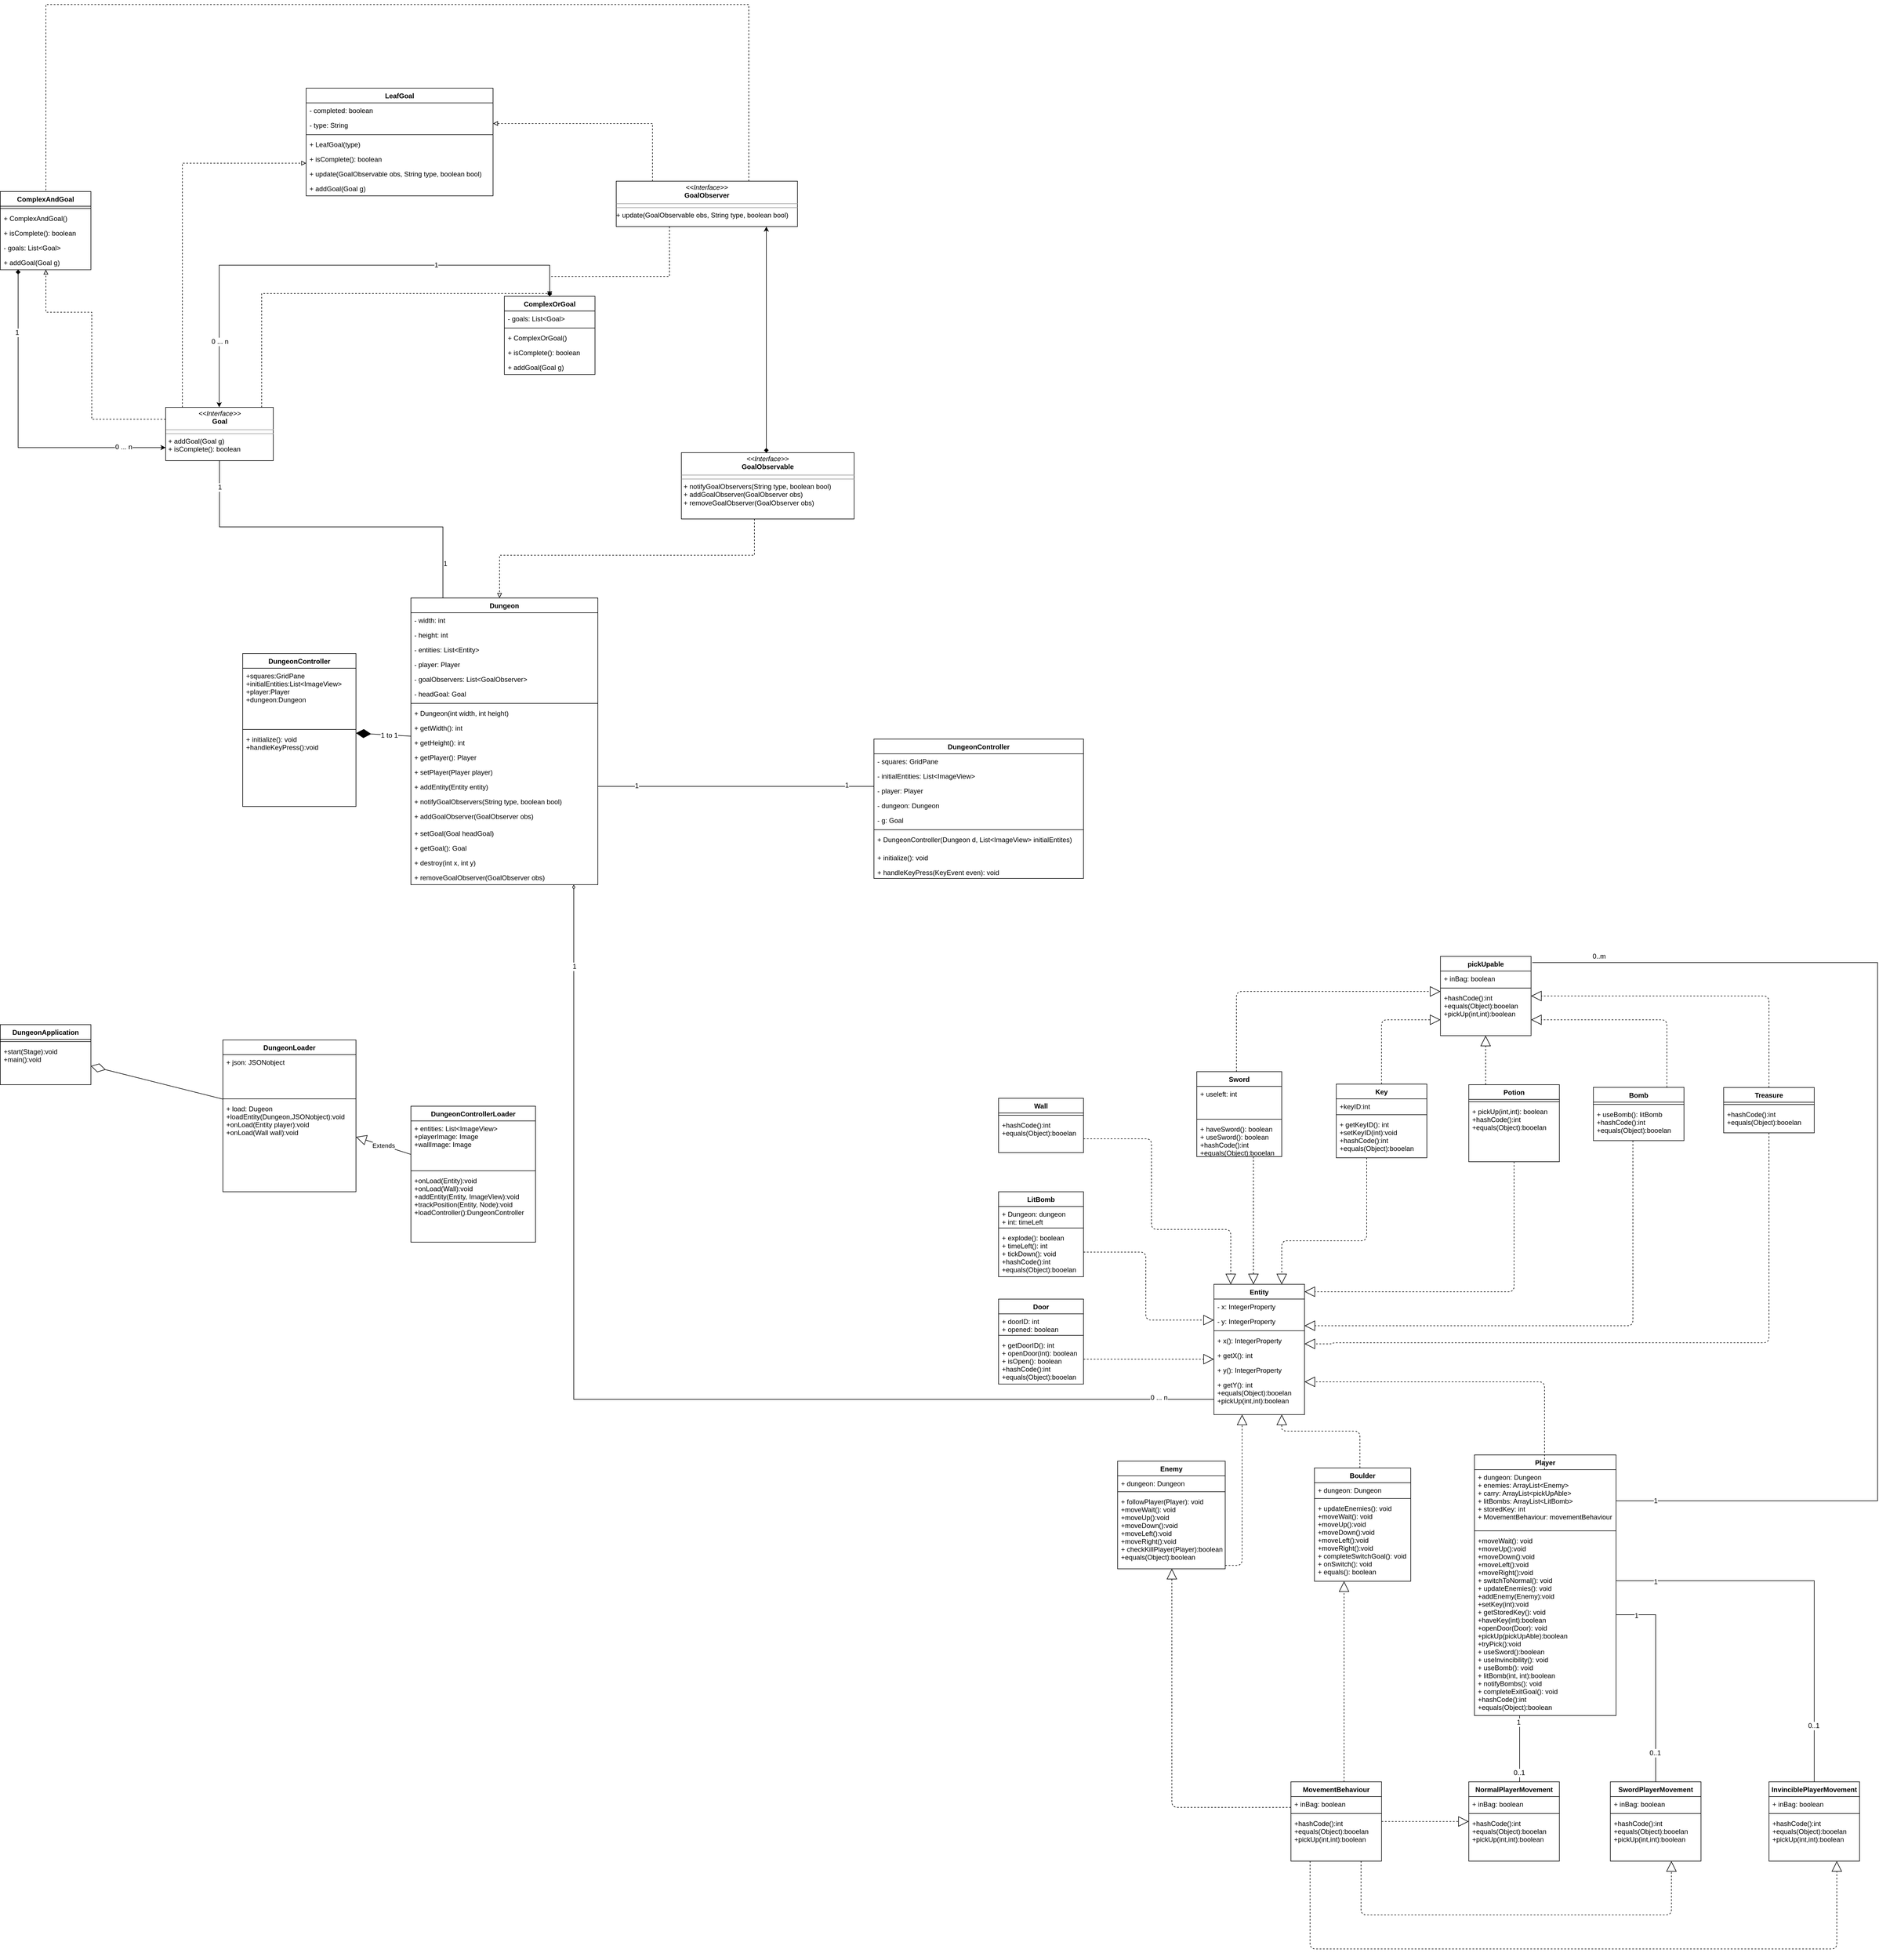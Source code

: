 <mxfile version="11.0.5" type="device"><diagram id="12ZxPWqnai9-IzRctzfk" name="第 1 页"><mxGraphModel dx="4024" dy="2441" grid="1" gridSize="10" guides="1" tooltips="1" connect="1" arrows="1" fold="1" page="1" pageScale="1" pageWidth="827" pageHeight="1169" math="0" shadow="0"><root><mxCell id="0"/><mxCell id="1" parent="0"/><mxCell id="Edxb-2-ifPsV6R6ZajZ4-1" value="DungeonLoader" style="swimlane;fontStyle=1;align=center;verticalAlign=top;childLayout=stackLayout;horizontal=1;startSize=26;horizontalStack=0;resizeParent=1;resizeParentMax=0;resizeLast=0;collapsible=1;marginBottom=0;" parent="1" vertex="1"><mxGeometry x="-1139.5" y="1176.5" width="235" height="268" as="geometry"/></mxCell><mxCell id="Edxb-2-ifPsV6R6ZajZ4-2" value="+ json: JSONobject" style="text;strokeColor=none;fillColor=none;align=left;verticalAlign=top;spacingLeft=4;spacingRight=4;overflow=hidden;rotatable=0;points=[[0,0.5],[1,0.5]];portConstraint=eastwest;" parent="Edxb-2-ifPsV6R6ZajZ4-1" vertex="1"><mxGeometry y="26" width="235" height="74" as="geometry"/></mxCell><mxCell id="Edxb-2-ifPsV6R6ZajZ4-3" value="" style="line;strokeWidth=1;fillColor=none;align=left;verticalAlign=middle;spacingTop=-1;spacingLeft=3;spacingRight=3;rotatable=0;labelPosition=right;points=[];portConstraint=eastwest;" parent="Edxb-2-ifPsV6R6ZajZ4-1" vertex="1"><mxGeometry y="100" width="235" height="8" as="geometry"/></mxCell><mxCell id="Edxb-2-ifPsV6R6ZajZ4-4" value="+ load: Dugeon&#10;+loadEntity(Dungeon,JSONobject):void&#10;+onLoad(Entity player):void&#10;+onLoad(Wall wall):void" style="text;strokeColor=none;fillColor=none;align=left;verticalAlign=top;spacingLeft=4;spacingRight=4;overflow=hidden;rotatable=0;points=[[0,0.5],[1,0.5]];portConstraint=eastwest;" parent="Edxb-2-ifPsV6R6ZajZ4-1" vertex="1"><mxGeometry y="108" width="235" height="160" as="geometry"/></mxCell><mxCell id="Edxb-2-ifPsV6R6ZajZ4-5" value="DungeonControllerLoader" style="swimlane;fontStyle=1;align=center;verticalAlign=top;childLayout=stackLayout;horizontal=1;startSize=26;horizontalStack=0;resizeParent=1;resizeParentMax=0;resizeLast=0;collapsible=1;marginBottom=0;" parent="1" vertex="1"><mxGeometry x="-807.5" y="1293.5" width="220" height="240" as="geometry"/></mxCell><mxCell id="Edxb-2-ifPsV6R6ZajZ4-6" value="+ entities: List&lt;ImageView&gt;&#10;+playerImage: Image&#10;+wallImage: Image" style="text;strokeColor=none;fillColor=none;align=left;verticalAlign=top;spacingLeft=4;spacingRight=4;overflow=hidden;rotatable=0;points=[[0,0.5],[1,0.5]];portConstraint=eastwest;" parent="Edxb-2-ifPsV6R6ZajZ4-5" vertex="1"><mxGeometry y="26" width="220" height="84" as="geometry"/></mxCell><mxCell id="Edxb-2-ifPsV6R6ZajZ4-7" value="" style="line;strokeWidth=1;fillColor=none;align=left;verticalAlign=middle;spacingTop=-1;spacingLeft=3;spacingRight=3;rotatable=0;labelPosition=right;points=[];portConstraint=eastwest;" parent="Edxb-2-ifPsV6R6ZajZ4-5" vertex="1"><mxGeometry y="110" width="220" height="8" as="geometry"/></mxCell><mxCell id="Edxb-2-ifPsV6R6ZajZ4-8" value="+onLoad(Entity):void&#10;+onLoad(Wall):void&#10;+addEntity(Entity, ImageView):void&#10;+trackPosition(Entity, Node):void&#10;+loadController():DungeonController" style="text;strokeColor=none;fillColor=none;align=left;verticalAlign=top;spacingLeft=4;spacingRight=4;overflow=hidden;rotatable=0;points=[[0,0.5],[1,0.5]];portConstraint=eastwest;" parent="Edxb-2-ifPsV6R6ZajZ4-5" vertex="1"><mxGeometry y="118" width="220" height="122" as="geometry"/></mxCell><mxCell id="Edxb-2-ifPsV6R6ZajZ4-10" value="DungeonController" style="swimlane;fontStyle=1;align=center;verticalAlign=top;childLayout=stackLayout;horizontal=1;startSize=26;horizontalStack=0;resizeParent=1;resizeParentMax=0;resizeLast=0;collapsible=1;marginBottom=0;" parent="1" vertex="1"><mxGeometry x="-1104.5" y="494.5" width="200" height="270" as="geometry"/></mxCell><mxCell id="Edxb-2-ifPsV6R6ZajZ4-11" value="+squares:GridPane&#10;+initialEntities:List&lt;ImageView&gt;&#10;+player:Player&#10;+dungeon:Dungeon" style="text;strokeColor=none;fillColor=none;align=left;verticalAlign=top;spacingLeft=4;spacingRight=4;overflow=hidden;rotatable=0;points=[[0,0.5],[1,0.5]];portConstraint=eastwest;" parent="Edxb-2-ifPsV6R6ZajZ4-10" vertex="1"><mxGeometry y="26" width="200" height="104" as="geometry"/></mxCell><mxCell id="Edxb-2-ifPsV6R6ZajZ4-12" value="" style="line;strokeWidth=1;fillColor=none;align=left;verticalAlign=middle;spacingTop=-1;spacingLeft=3;spacingRight=3;rotatable=0;labelPosition=right;points=[];portConstraint=eastwest;" parent="Edxb-2-ifPsV6R6ZajZ4-10" vertex="1"><mxGeometry y="130" width="200" height="8" as="geometry"/></mxCell><mxCell id="Edxb-2-ifPsV6R6ZajZ4-13" value="+ initialize(): void&#10;+handleKeyPress():void&#10;" style="text;strokeColor=none;fillColor=none;align=left;verticalAlign=top;spacingLeft=4;spacingRight=4;overflow=hidden;rotatable=0;points=[[0,0.5],[1,0.5]];portConstraint=eastwest;" parent="Edxb-2-ifPsV6R6ZajZ4-10" vertex="1"><mxGeometry y="138" width="200" height="132" as="geometry"/></mxCell><mxCell id="Edxb-2-ifPsV6R6ZajZ4-14" value="DungeonApplication" style="swimlane;fontStyle=1;align=center;verticalAlign=top;childLayout=stackLayout;horizontal=1;startSize=26;horizontalStack=0;resizeParent=1;resizeParentMax=0;resizeLast=0;collapsible=1;marginBottom=0;" parent="1" vertex="1"><mxGeometry x="-1532.5" y="1149.5" width="160" height="106" as="geometry"/></mxCell><mxCell id="Edxb-2-ifPsV6R6ZajZ4-16" value="" style="line;strokeWidth=1;fillColor=none;align=left;verticalAlign=middle;spacingTop=-1;spacingLeft=3;spacingRight=3;rotatable=0;labelPosition=right;points=[];portConstraint=eastwest;" parent="Edxb-2-ifPsV6R6ZajZ4-14" vertex="1"><mxGeometry y="26" width="160" height="8" as="geometry"/></mxCell><mxCell id="Edxb-2-ifPsV6R6ZajZ4-17" value="+start(Stage):void&#10;+main():void" style="text;strokeColor=none;fillColor=none;align=left;verticalAlign=top;spacingLeft=4;spacingRight=4;overflow=hidden;rotatable=0;points=[[0,0.5],[1,0.5]];portConstraint=eastwest;" parent="Edxb-2-ifPsV6R6ZajZ4-14" vertex="1"><mxGeometry y="34" width="160" height="72" as="geometry"/></mxCell><mxCell id="Edxb-2-ifPsV6R6ZajZ4-23" value="Extends" style="endArrow=block;endSize=16;endFill=0;html=1;" parent="1" source="Edxb-2-ifPsV6R6ZajZ4-5" target="Edxb-2-ifPsV6R6ZajZ4-1" edge="1"><mxGeometry width="160" relative="1" as="geometry"><mxPoint x="-832.5" y="1566.5" as="sourcePoint"/><mxPoint x="-672.5" y="1566.5" as="targetPoint"/></mxGeometry></mxCell><mxCell id="Edxb-2-ifPsV6R6ZajZ4-27" value="" style="endArrow=diamondThin;endFill=1;endSize=24;html=1;" parent="1" source="fkl1wo9CeXGPw6aHfOTj-63" target="Edxb-2-ifPsV6R6ZajZ4-10" edge="1"><mxGeometry width="160" relative="1" as="geometry"><mxPoint x="-620" y="407.967" as="sourcePoint"/><mxPoint x="-720" y="260" as="targetPoint"/></mxGeometry></mxCell><mxCell id="Edxb-2-ifPsV6R6ZajZ4-28" value="1 to 1" style="text;html=1;resizable=0;points=[];align=center;verticalAlign=middle;labelBackgroundColor=#ffffff;" parent="Edxb-2-ifPsV6R6ZajZ4-27" vertex="1" connectable="0"><mxGeometry x="-0.222" relative="1" as="geometry"><mxPoint x="-1" as="offset"/></mxGeometry></mxCell><mxCell id="Edxb-2-ifPsV6R6ZajZ4-29" value="" style="endArrow=diamondThin;endFill=0;endSize=24;html=1;" parent="1" source="Edxb-2-ifPsV6R6ZajZ4-1" target="Edxb-2-ifPsV6R6ZajZ4-14" edge="1"><mxGeometry width="160" relative="1" as="geometry"><mxPoint x="-1422.5" y="1396.5" as="sourcePoint"/><mxPoint x="-1262.5" y="1396.5" as="targetPoint"/></mxGeometry></mxCell><mxCell id="fkl1wo9CeXGPw6aHfOTj-1" value="DungeonController" style="swimlane;fontStyle=1;align=center;verticalAlign=top;childLayout=stackLayout;horizontal=1;startSize=26;horizontalStack=0;resizeParent=1;resizeParentMax=0;resizeLast=0;collapsible=1;marginBottom=0;" parent="1" vertex="1"><mxGeometry x="10" y="645.5" width="370" height="246" as="geometry"/></mxCell><mxCell id="fkl1wo9CeXGPw6aHfOTj-2" value="- squares: GridPane " style="text;strokeColor=none;fillColor=none;align=left;verticalAlign=top;spacingLeft=4;spacingRight=4;overflow=hidden;rotatable=0;points=[[0,0.5],[1,0.5]];portConstraint=eastwest;" parent="fkl1wo9CeXGPw6aHfOTj-1" vertex="1"><mxGeometry y="26" width="370" height="26" as="geometry"/></mxCell><mxCell id="fkl1wo9CeXGPw6aHfOTj-3" value="- initialEntities: List&lt;ImageView&gt; " style="text;strokeColor=none;fillColor=none;align=left;verticalAlign=top;spacingLeft=4;spacingRight=4;overflow=hidden;rotatable=0;points=[[0,0.5],[1,0.5]];portConstraint=eastwest;" parent="fkl1wo9CeXGPw6aHfOTj-1" vertex="1"><mxGeometry y="52" width="370" height="26" as="geometry"/></mxCell><mxCell id="fkl1wo9CeXGPw6aHfOTj-4" value="- player: Player " style="text;strokeColor=none;fillColor=none;align=left;verticalAlign=top;spacingLeft=4;spacingRight=4;overflow=hidden;rotatable=0;points=[[0,0.5],[1,0.5]];portConstraint=eastwest;" parent="fkl1wo9CeXGPw6aHfOTj-1" vertex="1"><mxGeometry y="78" width="370" height="26" as="geometry"/></mxCell><mxCell id="fkl1wo9CeXGPw6aHfOTj-5" value="- dungeon: Dungeon " style="text;strokeColor=none;fillColor=none;align=left;verticalAlign=top;spacingLeft=4;spacingRight=4;overflow=hidden;rotatable=0;points=[[0,0.5],[1,0.5]];portConstraint=eastwest;" parent="fkl1wo9CeXGPw6aHfOTj-1" vertex="1"><mxGeometry y="104" width="370" height="26" as="geometry"/></mxCell><mxCell id="fkl1wo9CeXGPw6aHfOTj-6" value="- g: Goal" style="text;strokeColor=none;fillColor=none;align=left;verticalAlign=top;spacingLeft=4;spacingRight=4;overflow=hidden;rotatable=0;points=[[0,0.5],[1,0.5]];portConstraint=eastwest;" parent="fkl1wo9CeXGPw6aHfOTj-1" vertex="1"><mxGeometry y="130" width="370" height="26" as="geometry"/></mxCell><mxCell id="fkl1wo9CeXGPw6aHfOTj-7" value="" style="line;strokeWidth=1;fillColor=none;align=left;verticalAlign=middle;spacingTop=-1;spacingLeft=3;spacingRight=3;rotatable=0;labelPosition=right;points=[];portConstraint=eastwest;" parent="fkl1wo9CeXGPw6aHfOTj-1" vertex="1"><mxGeometry y="156" width="370" height="8" as="geometry"/></mxCell><mxCell id="fkl1wo9CeXGPw6aHfOTj-8" value="+ DungeonController(Dungeon d, List&lt;ImageView&gt; initialEntites)" style="text;strokeColor=none;fillColor=none;align=left;verticalAlign=top;spacingLeft=4;spacingRight=4;overflow=hidden;rotatable=0;points=[[0,0.5],[1,0.5]];portConstraint=eastwest;" parent="fkl1wo9CeXGPw6aHfOTj-1" vertex="1"><mxGeometry y="164" width="370" height="32" as="geometry"/></mxCell><mxCell id="fkl1wo9CeXGPw6aHfOTj-9" value="+ initialize(): void" style="text;strokeColor=none;fillColor=none;align=left;verticalAlign=top;spacingLeft=4;spacingRight=4;overflow=hidden;rotatable=0;points=[[0,0.5],[1,0.5]];portConstraint=eastwest;" parent="fkl1wo9CeXGPw6aHfOTj-1" vertex="1"><mxGeometry y="196" width="370" height="26" as="geometry"/></mxCell><mxCell id="fkl1wo9CeXGPw6aHfOTj-10" value="+ handleKeyPress(KeyEvent even): void" style="text;strokeColor=none;fillColor=none;align=left;verticalAlign=top;spacingLeft=4;spacingRight=4;overflow=hidden;rotatable=0;points=[[0,0.5],[1,0.5]];portConstraint=eastwest;" parent="fkl1wo9CeXGPw6aHfOTj-1" vertex="1"><mxGeometry y="222" width="370" height="24" as="geometry"/></mxCell><mxCell id="fkl1wo9CeXGPw6aHfOTj-23" style="edgeStyle=orthogonalEdgeStyle;rounded=0;orthogonalLoop=1;jettySize=auto;html=1;dashed=1;endArrow=block;endFill=0;" parent="1" source="fkl1wo9CeXGPw6aHfOTj-29" target="fkl1wo9CeXGPw6aHfOTj-37" edge="1"><mxGeometry relative="1" as="geometry"><Array as="points"><mxPoint x="-1211" y="-371"/></Array></mxGeometry></mxCell><mxCell id="fkl1wo9CeXGPw6aHfOTj-24" style="edgeStyle=orthogonalEdgeStyle;rounded=0;orthogonalLoop=1;jettySize=auto;html=1;dashed=1;endArrow=block;endFill=0;" parent="1" source="fkl1wo9CeXGPw6aHfOTj-29" target="fkl1wo9CeXGPw6aHfOTj-48" edge="1"><mxGeometry relative="1" as="geometry"><Array as="points"><mxPoint x="-1071" y="-141"/></Array></mxGeometry></mxCell><mxCell id="fkl1wo9CeXGPw6aHfOTj-25" style="edgeStyle=orthogonalEdgeStyle;rounded=0;orthogonalLoop=1;jettySize=auto;html=1;dashed=1;endArrow=block;endFill=0;" parent="1" source="fkl1wo9CeXGPw6aHfOTj-29" target="fkl1wo9CeXGPw6aHfOTj-54" edge="1"><mxGeometry relative="1" as="geometry"><Array as="points"><mxPoint x="-1371" y="81"/><mxPoint x="-1371" y="-108"/><mxPoint x="-1452" y="-108"/></Array></mxGeometry></mxCell><mxCell id="fkl1wo9CeXGPw6aHfOTj-26" style="edgeStyle=orthogonalEdgeStyle;rounded=0;orthogonalLoop=1;jettySize=auto;html=1;endArrow=none;endFill=0;" parent="1" source="fkl1wo9CeXGPw6aHfOTj-29" target="fkl1wo9CeXGPw6aHfOTj-63" edge="1"><mxGeometry relative="1" as="geometry"><mxPoint x="430" y="1656.5" as="targetPoint"/><Array as="points"><mxPoint x="-1146" y="271"/><mxPoint x="-751" y="271"/></Array></mxGeometry></mxCell><mxCell id="fkl1wo9CeXGPw6aHfOTj-27" value="1" style="text;html=1;resizable=0;points=[];align=center;verticalAlign=middle;labelBackgroundColor=#ffffff;" parent="fkl1wo9CeXGPw6aHfOTj-26" vertex="1" connectable="0"><mxGeometry x="0.808" y="4" relative="1" as="geometry"><mxPoint as="offset"/></mxGeometry></mxCell><mxCell id="fkl1wo9CeXGPw6aHfOTj-28" value="1" style="text;html=1;resizable=0;points=[];align=center;verticalAlign=middle;labelBackgroundColor=#ffffff;" parent="fkl1wo9CeXGPw6aHfOTj-26" vertex="1" connectable="0"><mxGeometry x="-0.853" relative="1" as="geometry"><mxPoint as="offset"/></mxGeometry></mxCell><mxCell id="fkl1wo9CeXGPw6aHfOTj-29" value="&lt;p style=&quot;margin: 0px ; margin-top: 4px ; text-align: center&quot;&gt;&lt;i&gt;&amp;lt;&amp;lt;Interface&amp;gt;&amp;gt;&lt;/i&gt;&lt;br&gt;&lt;b&gt;Goal&lt;/b&gt;&lt;br&gt;&lt;/p&gt;&lt;hr size=&quot;1&quot;&gt;&lt;hr size=&quot;1&quot;&gt;&lt;p style=&quot;margin: 0px ; margin-left: 4px&quot;&gt;+ addGoal(Goal g)&lt;br&gt;&lt;/p&gt;&lt;p style=&quot;margin: 0px ; margin-left: 4px&quot;&gt;+ isComplete(): boolean&lt;br&gt;&lt;/p&gt;" style="verticalAlign=top;align=left;overflow=fill;fontSize=12;fontFamily=Helvetica;html=1;" parent="1" vertex="1"><mxGeometry x="-1240.5" y="60" width="190" height="94" as="geometry"/></mxCell><mxCell id="fkl1wo9CeXGPw6aHfOTj-30" style="edgeStyle=orthogonalEdgeStyle;rounded=0;orthogonalLoop=1;jettySize=auto;html=1;endArrow=block;endFill=0;dashed=1;" parent="1" source="fkl1wo9CeXGPw6aHfOTj-32" target="fkl1wo9CeXGPw6aHfOTj-63" edge="1"><mxGeometry relative="1" as="geometry"><Array as="points"><mxPoint x="-201" y="321"/><mxPoint x="-651" y="321"/></Array></mxGeometry></mxCell><mxCell id="fkl1wo9CeXGPw6aHfOTj-31" style="edgeStyle=orthogonalEdgeStyle;rounded=0;orthogonalLoop=1;jettySize=auto;html=1;startArrow=diamond;startFill=1;endArrow=classic;endFill=1;" parent="1" source="fkl1wo9CeXGPw6aHfOTj-32" target="fkl1wo9CeXGPw6aHfOTj-36" edge="1"><mxGeometry relative="1" as="geometry"><Array as="points"><mxPoint x="-180" y="70"/><mxPoint x="-180" y="70"/></Array></mxGeometry></mxCell><mxCell id="fkl1wo9CeXGPw6aHfOTj-32" value="&lt;p style=&quot;margin: 0px ; margin-top: 4px ; text-align: center&quot;&gt;&lt;i&gt;&amp;lt;&amp;lt;Interface&amp;gt;&amp;gt;&lt;/i&gt;&lt;br&gt;&lt;b&gt;GoalObservable&lt;/b&gt;&lt;br&gt;&lt;/p&gt;&lt;hr size=&quot;1&quot;&gt;&lt;hr size=&quot;1&quot;&gt;&lt;p style=&quot;margin: 0px ; margin-left: 4px&quot;&gt;+ notifyGoalObservers(String type, boolean bool)&lt;br&gt;&lt;/p&gt;&lt;p style=&quot;margin: 0px ; margin-left: 4px&quot;&gt;+ addGoalObserver(GoalObserver obs)&lt;/p&gt;&lt;p style=&quot;margin: 0px ; margin-left: 4px&quot;&gt;+ removeGoalObserver(GoalObserver obs)&lt;br&gt;&lt;/p&gt;" style="verticalAlign=top;align=left;overflow=fill;fontSize=12;fontFamily=Helvetica;html=1;" parent="1" vertex="1"><mxGeometry x="-330" y="140" width="305" height="117" as="geometry"/></mxCell><mxCell id="fkl1wo9CeXGPw6aHfOTj-33" style="edgeStyle=orthogonalEdgeStyle;rounded=0;orthogonalLoop=1;jettySize=auto;html=1;entryX=0.334;entryY=0.147;entryDx=0;entryDy=0;entryPerimeter=0;dashed=1;endArrow=block;endFill=0;" parent="1" source="fkl1wo9CeXGPw6aHfOTj-36" target="fkl1wo9CeXGPw6aHfOTj-54" edge="1"><mxGeometry relative="1" as="geometry"><Array as="points"><mxPoint x="-211" y="-651"/><mxPoint x="-1452" y="-651"/><mxPoint x="-1452" y="-301"/></Array></mxGeometry></mxCell><mxCell id="fkl1wo9CeXGPw6aHfOTj-34" style="edgeStyle=orthogonalEdgeStyle;rounded=0;orthogonalLoop=1;jettySize=auto;html=1;dashed=1;endArrow=block;endFill=0;" parent="1" source="fkl1wo9CeXGPw6aHfOTj-36" target="fkl1wo9CeXGPw6aHfOTj-48" edge="1"><mxGeometry relative="1" as="geometry"><Array as="points"><mxPoint x="-351" y="-171"/></Array></mxGeometry></mxCell><mxCell id="fkl1wo9CeXGPw6aHfOTj-35" style="edgeStyle=orthogonalEdgeStyle;rounded=0;orthogonalLoop=1;jettySize=auto;html=1;dashed=1;endArrow=block;endFill=0;" parent="1" source="fkl1wo9CeXGPw6aHfOTj-36" target="fkl1wo9CeXGPw6aHfOTj-37" edge="1"><mxGeometry relative="1" as="geometry"><Array as="points"><mxPoint x="-381" y="-441"/></Array></mxGeometry></mxCell><mxCell id="fkl1wo9CeXGPw6aHfOTj-36" value="&lt;p style=&quot;margin: 0px ; margin-top: 4px ; text-align: center&quot;&gt;&lt;i&gt;&amp;lt;&amp;lt;Interface&amp;gt;&amp;gt;&lt;/i&gt;&lt;br&gt;&lt;b&gt;GoalObserver&lt;/b&gt;&lt;br&gt;&lt;/p&gt;&lt;hr size=&quot;1&quot;&gt;&lt;hr size=&quot;1&quot;&gt;+ update(GoalObservable obs, String type, boolean bool)" style="verticalAlign=top;align=left;overflow=fill;fontSize=12;fontFamily=Helvetica;html=1;" parent="1" vertex="1"><mxGeometry x="-445" y="-339.167" width="320" height="80" as="geometry"/></mxCell><mxCell id="fkl1wo9CeXGPw6aHfOTj-37" value="LeafGoal" style="swimlane;fontStyle=1;align=center;verticalAlign=top;childLayout=stackLayout;horizontal=1;startSize=26;horizontalStack=0;resizeParent=1;resizeParentMax=0;resizeLast=0;collapsible=1;marginBottom=0;" parent="1" vertex="1"><mxGeometry x="-992.5" y="-503.333" width="330" height="190" as="geometry"/></mxCell><mxCell id="fkl1wo9CeXGPw6aHfOTj-38" value="- completed: boolean" style="text;strokeColor=none;fillColor=none;align=left;verticalAlign=top;spacingLeft=4;spacingRight=4;overflow=hidden;rotatable=0;points=[[0,0.5],[1,0.5]];portConstraint=eastwest;" parent="fkl1wo9CeXGPw6aHfOTj-37" vertex="1"><mxGeometry y="26" width="330" height="26" as="geometry"/></mxCell><mxCell id="fkl1wo9CeXGPw6aHfOTj-39" value="- type: String" style="text;strokeColor=none;fillColor=none;align=left;verticalAlign=top;spacingLeft=4;spacingRight=4;overflow=hidden;rotatable=0;points=[[0,0.5],[1,0.5]];portConstraint=eastwest;" parent="fkl1wo9CeXGPw6aHfOTj-37" vertex="1"><mxGeometry y="52" width="330" height="26" as="geometry"/></mxCell><mxCell id="fkl1wo9CeXGPw6aHfOTj-40" value="" style="line;strokeWidth=1;fillColor=none;align=left;verticalAlign=middle;spacingTop=-1;spacingLeft=3;spacingRight=3;rotatable=0;labelPosition=right;points=[];portConstraint=eastwest;" parent="fkl1wo9CeXGPw6aHfOTj-37" vertex="1"><mxGeometry y="78" width="330" height="8" as="geometry"/></mxCell><mxCell id="fkl1wo9CeXGPw6aHfOTj-41" value="+ LeafGoal(type)" style="text;strokeColor=none;fillColor=none;align=left;verticalAlign=top;spacingLeft=4;spacingRight=4;overflow=hidden;rotatable=0;points=[[0,0.5],[1,0.5]];portConstraint=eastwest;" parent="fkl1wo9CeXGPw6aHfOTj-37" vertex="1"><mxGeometry y="86" width="330" height="26" as="geometry"/></mxCell><mxCell id="fkl1wo9CeXGPw6aHfOTj-42" value="+ isComplete(): boolean" style="text;strokeColor=none;fillColor=none;align=left;verticalAlign=top;spacingLeft=4;spacingRight=4;overflow=hidden;rotatable=0;points=[[0,0.5],[1,0.5]];portConstraint=eastwest;" parent="fkl1wo9CeXGPw6aHfOTj-37" vertex="1"><mxGeometry y="112" width="330" height="26" as="geometry"/></mxCell><mxCell id="fkl1wo9CeXGPw6aHfOTj-43" value="+ update(GoalObservable obs, String type, boolean bool)" style="text;strokeColor=none;fillColor=none;align=left;verticalAlign=top;spacingLeft=4;spacingRight=4;overflow=hidden;rotatable=0;points=[[0,0.5],[1,0.5]];portConstraint=eastwest;" parent="fkl1wo9CeXGPw6aHfOTj-37" vertex="1"><mxGeometry y="138" width="330" height="26" as="geometry"/></mxCell><mxCell id="fkl1wo9CeXGPw6aHfOTj-44" value="+ addGoal(Goal g)" style="text;strokeColor=none;fillColor=none;align=left;verticalAlign=top;spacingLeft=4;spacingRight=4;overflow=hidden;rotatable=0;points=[[0,0.5],[1,0.5]];portConstraint=eastwest;" parent="fkl1wo9CeXGPw6aHfOTj-37" vertex="1"><mxGeometry y="164" width="330" height="26" as="geometry"/></mxCell><mxCell id="fkl1wo9CeXGPw6aHfOTj-45" style="edgeStyle=orthogonalEdgeStyle;rounded=0;orthogonalLoop=1;jettySize=auto;html=1;endArrow=classic;endFill=1;startArrow=diamond;startFill=1;" parent="1" source="fkl1wo9CeXGPw6aHfOTj-48" target="fkl1wo9CeXGPw6aHfOTj-29" edge="1"><mxGeometry relative="1" as="geometry"><Array as="points"><mxPoint x="-1146" y="-191"/></Array></mxGeometry></mxCell><mxCell id="fkl1wo9CeXGPw6aHfOTj-46" value="0 ... n" style="text;html=1;resizable=0;points=[];align=center;verticalAlign=middle;labelBackgroundColor=#ffffff;" parent="fkl1wo9CeXGPw6aHfOTj-45" vertex="1" connectable="0"><mxGeometry x="0.739" y="1" relative="1" as="geometry"><mxPoint as="offset"/></mxGeometry></mxCell><mxCell id="fkl1wo9CeXGPw6aHfOTj-47" value="1" style="text;html=1;resizable=0;points=[];align=center;verticalAlign=middle;labelBackgroundColor=#ffffff;" parent="fkl1wo9CeXGPw6aHfOTj-45" vertex="1" connectable="0"><mxGeometry x="-0.464" y="-17" relative="1" as="geometry"><mxPoint x="-17" y="17" as="offset"/></mxGeometry></mxCell><mxCell id="fkl1wo9CeXGPw6aHfOTj-48" value="ComplexOrGoal" style="swimlane;fontStyle=1;align=center;verticalAlign=top;childLayout=stackLayout;horizontal=1;startSize=26;horizontalStack=0;resizeParent=1;resizeParentMax=0;resizeLast=0;collapsible=1;marginBottom=0;" parent="1" vertex="1"><mxGeometry x="-642.5" y="-136" width="160" height="138" as="geometry"/></mxCell><mxCell id="fkl1wo9CeXGPw6aHfOTj-49" value="- goals:  List&lt;Goal&gt; " style="text;strokeColor=none;fillColor=none;align=left;verticalAlign=top;spacingLeft=4;spacingRight=4;overflow=hidden;rotatable=0;points=[[0,0.5],[1,0.5]];portConstraint=eastwest;" parent="fkl1wo9CeXGPw6aHfOTj-48" vertex="1"><mxGeometry y="26" width="160" height="26" as="geometry"/></mxCell><mxCell id="fkl1wo9CeXGPw6aHfOTj-50" value="" style="line;strokeWidth=1;fillColor=none;align=left;verticalAlign=middle;spacingTop=-1;spacingLeft=3;spacingRight=3;rotatable=0;labelPosition=right;points=[];portConstraint=eastwest;" parent="fkl1wo9CeXGPw6aHfOTj-48" vertex="1"><mxGeometry y="52" width="160" height="8" as="geometry"/></mxCell><mxCell id="fkl1wo9CeXGPw6aHfOTj-51" value="+ ComplexOrGoal()" style="text;strokeColor=none;fillColor=none;align=left;verticalAlign=top;spacingLeft=4;spacingRight=4;overflow=hidden;rotatable=0;points=[[0,0.5],[1,0.5]];portConstraint=eastwest;" parent="fkl1wo9CeXGPw6aHfOTj-48" vertex="1"><mxGeometry y="60" width="160" height="26" as="geometry"/></mxCell><mxCell id="fkl1wo9CeXGPw6aHfOTj-52" value="+ isComplete(): boolean" style="text;strokeColor=none;fillColor=none;align=left;verticalAlign=top;spacingLeft=4;spacingRight=4;overflow=hidden;rotatable=0;points=[[0,0.5],[1,0.5]];portConstraint=eastwest;" parent="fkl1wo9CeXGPw6aHfOTj-48" vertex="1"><mxGeometry y="86" width="160" height="26" as="geometry"/></mxCell><mxCell id="fkl1wo9CeXGPw6aHfOTj-53" value="+ addGoal(Goal g)" style="text;strokeColor=none;fillColor=none;align=left;verticalAlign=top;spacingLeft=4;spacingRight=4;overflow=hidden;rotatable=0;points=[[0,0.5],[1,0.5]];portConstraint=eastwest;" parent="fkl1wo9CeXGPw6aHfOTj-48" vertex="1"><mxGeometry y="112" width="160" height="26" as="geometry"/></mxCell><mxCell id="fkl1wo9CeXGPw6aHfOTj-54" value="ComplexAndGoal" style="swimlane;fontStyle=1;align=center;verticalAlign=top;childLayout=stackLayout;horizontal=1;startSize=26;horizontalStack=0;resizeParent=1;resizeParentMax=0;resizeLast=0;collapsible=1;marginBottom=0;" parent="1" vertex="1"><mxGeometry x="-1532.5" y="-321" width="160" height="138" as="geometry"/></mxCell><mxCell id="fkl1wo9CeXGPw6aHfOTj-56" value="" style="line;strokeWidth=1;fillColor=none;align=left;verticalAlign=middle;spacingTop=-1;spacingLeft=3;spacingRight=3;rotatable=0;labelPosition=right;points=[];portConstraint=eastwest;" parent="fkl1wo9CeXGPw6aHfOTj-54" vertex="1"><mxGeometry y="26" width="160" height="8" as="geometry"/></mxCell><mxCell id="fkl1wo9CeXGPw6aHfOTj-57" value="+ ComplexAndGoal()" style="text;strokeColor=none;fillColor=none;align=left;verticalAlign=top;spacingLeft=4;spacingRight=4;overflow=hidden;rotatable=0;points=[[0,0.5],[1,0.5]];portConstraint=eastwest;" parent="fkl1wo9CeXGPw6aHfOTj-54" vertex="1"><mxGeometry y="34" width="160" height="26" as="geometry"/></mxCell><mxCell id="fkl1wo9CeXGPw6aHfOTj-58" value="+ isComplete(): boolean" style="text;strokeColor=none;fillColor=none;align=left;verticalAlign=top;spacingLeft=4;spacingRight=4;overflow=hidden;rotatable=0;points=[[0,0.5],[1,0.5]];portConstraint=eastwest;" parent="fkl1wo9CeXGPw6aHfOTj-54" vertex="1"><mxGeometry y="60" width="160" height="26" as="geometry"/></mxCell><mxCell id="fkl1wo9CeXGPw6aHfOTj-55" value="- goals:  List&lt;Goal&gt;" style="text;strokeColor=none;fillColor=none;align=left;verticalAlign=top;spacingLeft=4;spacingRight=4;overflow=hidden;rotatable=0;points=[[0,0.5],[1,0.5]];portConstraint=eastwest;" parent="fkl1wo9CeXGPw6aHfOTj-54" vertex="1"><mxGeometry y="86" width="160" height="26" as="geometry"/></mxCell><mxCell id="fkl1wo9CeXGPw6aHfOTj-59" value="+ addGoal(Goal g)" style="text;strokeColor=none;fillColor=none;align=left;verticalAlign=top;spacingLeft=4;spacingRight=4;overflow=hidden;rotatable=0;points=[[0,0.5],[1,0.5]];portConstraint=eastwest;" parent="fkl1wo9CeXGPw6aHfOTj-54" vertex="1"><mxGeometry y="112" width="160" height="26" as="geometry"/></mxCell><mxCell id="fkl1wo9CeXGPw6aHfOTj-60" style="edgeStyle=orthogonalEdgeStyle;rounded=0;orthogonalLoop=1;jettySize=auto;html=1;endArrow=none;endFill=0;" parent="1" source="fkl1wo9CeXGPw6aHfOTj-63" target="fkl1wo9CeXGPw6aHfOTj-1" edge="1"><mxGeometry relative="1" as="geometry"><Array as="points"><mxPoint x="-60" y="729"/><mxPoint x="-60" y="729"/></Array></mxGeometry></mxCell><mxCell id="fkl1wo9CeXGPw6aHfOTj-61" value="1" style="text;html=1;resizable=0;points=[];align=center;verticalAlign=middle;labelBackgroundColor=#ffffff;" parent="fkl1wo9CeXGPw6aHfOTj-60" vertex="1" connectable="0"><mxGeometry x="0.802" y="2" relative="1" as="geometry"><mxPoint as="offset"/></mxGeometry></mxCell><mxCell id="fkl1wo9CeXGPw6aHfOTj-62" value="1" style="text;html=1;resizable=0;points=[];align=center;verticalAlign=middle;labelBackgroundColor=#ffffff;" parent="fkl1wo9CeXGPw6aHfOTj-60" vertex="1" connectable="0"><mxGeometry x="-0.719" y="1" relative="1" as="geometry"><mxPoint as="offset"/></mxGeometry></mxCell><mxCell id="fkl1wo9CeXGPw6aHfOTj-63" value="Dungeon" style="swimlane;fontStyle=1;align=center;verticalAlign=top;childLayout=stackLayout;horizontal=1;startSize=26;horizontalStack=0;resizeParent=1;resizeParentMax=0;resizeLast=0;collapsible=1;marginBottom=0;" parent="1" vertex="1"><mxGeometry x="-807.5" y="396.5" width="330" height="506" as="geometry"/></mxCell><mxCell id="fkl1wo9CeXGPw6aHfOTj-64" value="- width: int" style="text;strokeColor=none;fillColor=none;align=left;verticalAlign=top;spacingLeft=4;spacingRight=4;overflow=hidden;rotatable=0;points=[[0,0.5],[1,0.5]];portConstraint=eastwest;" parent="fkl1wo9CeXGPw6aHfOTj-63" vertex="1"><mxGeometry y="26" width="330" height="26" as="geometry"/></mxCell><mxCell id="fkl1wo9CeXGPw6aHfOTj-65" value="- height: int" style="text;strokeColor=none;fillColor=none;align=left;verticalAlign=top;spacingLeft=4;spacingRight=4;overflow=hidden;rotatable=0;points=[[0,0.5],[1,0.5]];portConstraint=eastwest;" parent="fkl1wo9CeXGPw6aHfOTj-63" vertex="1"><mxGeometry y="52" width="330" height="26" as="geometry"/></mxCell><mxCell id="fkl1wo9CeXGPw6aHfOTj-66" value="- entities: List&lt;Entity&gt;" style="text;strokeColor=none;fillColor=none;align=left;verticalAlign=top;spacingLeft=4;spacingRight=4;overflow=hidden;rotatable=0;points=[[0,0.5],[1,0.5]];portConstraint=eastwest;" parent="fkl1wo9CeXGPw6aHfOTj-63" vertex="1"><mxGeometry y="78" width="330" height="26" as="geometry"/></mxCell><mxCell id="fkl1wo9CeXGPw6aHfOTj-67" value="- player: Player" style="text;strokeColor=none;fillColor=none;align=left;verticalAlign=top;spacingLeft=4;spacingRight=4;overflow=hidden;rotatable=0;points=[[0,0.5],[1,0.5]];portConstraint=eastwest;" parent="fkl1wo9CeXGPw6aHfOTj-63" vertex="1"><mxGeometry y="104" width="330" height="26" as="geometry"/></mxCell><mxCell id="fkl1wo9CeXGPw6aHfOTj-68" value="- goalObservers: List&lt;GoalObserver&gt;" style="text;strokeColor=none;fillColor=none;align=left;verticalAlign=top;spacingLeft=4;spacingRight=4;overflow=hidden;rotatable=0;points=[[0,0.5],[1,0.5]];portConstraint=eastwest;" parent="fkl1wo9CeXGPw6aHfOTj-63" vertex="1"><mxGeometry y="130" width="330" height="26" as="geometry"/></mxCell><mxCell id="fkl1wo9CeXGPw6aHfOTj-69" value="- headGoal: Goal" style="text;strokeColor=none;fillColor=none;align=left;verticalAlign=top;spacingLeft=4;spacingRight=4;overflow=hidden;rotatable=0;points=[[0,0.5],[1,0.5]];portConstraint=eastwest;" parent="fkl1wo9CeXGPw6aHfOTj-63" vertex="1"><mxGeometry y="156" width="330" height="26" as="geometry"/></mxCell><mxCell id="fkl1wo9CeXGPw6aHfOTj-70" value="" style="line;strokeWidth=1;fillColor=none;align=left;verticalAlign=middle;spacingTop=-1;spacingLeft=3;spacingRight=3;rotatable=0;labelPosition=right;points=[];portConstraint=eastwest;" parent="fkl1wo9CeXGPw6aHfOTj-63" vertex="1"><mxGeometry y="182" width="330" height="8" as="geometry"/></mxCell><mxCell id="fkl1wo9CeXGPw6aHfOTj-71" value="+ Dungeon(int width, int height)" style="text;strokeColor=none;fillColor=none;align=left;verticalAlign=top;spacingLeft=4;spacingRight=4;overflow=hidden;rotatable=0;points=[[0,0.5],[1,0.5]];portConstraint=eastwest;" parent="fkl1wo9CeXGPw6aHfOTj-63" vertex="1"><mxGeometry y="190" width="330" height="26" as="geometry"/></mxCell><mxCell id="fkl1wo9CeXGPw6aHfOTj-72" value="+ getWidth(): int" style="text;strokeColor=none;fillColor=none;align=left;verticalAlign=top;spacingLeft=4;spacingRight=4;overflow=hidden;rotatable=0;points=[[0,0.5],[1,0.5]];portConstraint=eastwest;" parent="fkl1wo9CeXGPw6aHfOTj-63" vertex="1"><mxGeometry y="216" width="330" height="26" as="geometry"/></mxCell><mxCell id="fkl1wo9CeXGPw6aHfOTj-73" value="+ getHeight(): int" style="text;strokeColor=none;fillColor=none;align=left;verticalAlign=top;spacingLeft=4;spacingRight=4;overflow=hidden;rotatable=0;points=[[0,0.5],[1,0.5]];portConstraint=eastwest;" parent="fkl1wo9CeXGPw6aHfOTj-63" vertex="1"><mxGeometry y="242" width="330" height="26" as="geometry"/></mxCell><mxCell id="fkl1wo9CeXGPw6aHfOTj-74" value="+ getPlayer(): Player" style="text;strokeColor=none;fillColor=none;align=left;verticalAlign=top;spacingLeft=4;spacingRight=4;overflow=hidden;rotatable=0;points=[[0,0.5],[1,0.5]];portConstraint=eastwest;" parent="fkl1wo9CeXGPw6aHfOTj-63" vertex="1"><mxGeometry y="268" width="330" height="26" as="geometry"/></mxCell><mxCell id="fkl1wo9CeXGPw6aHfOTj-75" value="+ setPlayer(Player player)" style="text;strokeColor=none;fillColor=none;align=left;verticalAlign=top;spacingLeft=4;spacingRight=4;overflow=hidden;rotatable=0;points=[[0,0.5],[1,0.5]];portConstraint=eastwest;" parent="fkl1wo9CeXGPw6aHfOTj-63" vertex="1"><mxGeometry y="294" width="330" height="26" as="geometry"/></mxCell><mxCell id="fkl1wo9CeXGPw6aHfOTj-76" value="+ addEntity(Entity entity)" style="text;strokeColor=none;fillColor=none;align=left;verticalAlign=top;spacingLeft=4;spacingRight=4;overflow=hidden;rotatable=0;points=[[0,0.5],[1,0.5]];portConstraint=eastwest;" parent="fkl1wo9CeXGPw6aHfOTj-63" vertex="1"><mxGeometry y="320" width="330" height="26" as="geometry"/></mxCell><mxCell id="fkl1wo9CeXGPw6aHfOTj-77" value="+ notifyGoalObservers(String type, boolean bool)" style="text;strokeColor=none;fillColor=none;align=left;verticalAlign=top;spacingLeft=4;spacingRight=4;overflow=hidden;rotatable=0;points=[[0,0.5],[1,0.5]];portConstraint=eastwest;" parent="fkl1wo9CeXGPw6aHfOTj-63" vertex="1"><mxGeometry y="346" width="330" height="26" as="geometry"/></mxCell><mxCell id="fkl1wo9CeXGPw6aHfOTj-78" value="+ addGoalObserver(GoalObserver obs)" style="text;strokeColor=none;fillColor=none;align=left;verticalAlign=top;spacingLeft=4;spacingRight=4;overflow=hidden;rotatable=0;points=[[0,0.5],[1,0.5]];portConstraint=eastwest;" parent="fkl1wo9CeXGPw6aHfOTj-63" vertex="1"><mxGeometry y="372" width="330" height="30" as="geometry"/></mxCell><mxCell id="fkl1wo9CeXGPw6aHfOTj-79" value="+ setGoal(Goal headGoal)" style="text;strokeColor=none;fillColor=none;align=left;verticalAlign=top;spacingLeft=4;spacingRight=4;overflow=hidden;rotatable=0;points=[[0,0.5],[1,0.5]];portConstraint=eastwest;" parent="fkl1wo9CeXGPw6aHfOTj-63" vertex="1"><mxGeometry y="402" width="330" height="26" as="geometry"/></mxCell><mxCell id="fkl1wo9CeXGPw6aHfOTj-80" value="+ getGoal(): Goal" style="text;strokeColor=none;fillColor=none;align=left;verticalAlign=top;spacingLeft=4;spacingRight=4;overflow=hidden;rotatable=0;points=[[0,0.5],[1,0.5]];portConstraint=eastwest;" parent="fkl1wo9CeXGPw6aHfOTj-63" vertex="1"><mxGeometry y="428" width="330" height="26" as="geometry"/></mxCell><mxCell id="fkl1wo9CeXGPw6aHfOTj-81" value="+ destroy(int x, int y)" style="text;strokeColor=none;fillColor=none;align=left;verticalAlign=top;spacingLeft=4;spacingRight=4;overflow=hidden;rotatable=0;points=[[0,0.5],[1,0.5]];portConstraint=eastwest;" parent="fkl1wo9CeXGPw6aHfOTj-63" vertex="1"><mxGeometry y="454" width="330" height="26" as="geometry"/></mxCell><mxCell id="fkl1wo9CeXGPw6aHfOTj-82" value="+ removeGoalObserver(GoalObserver obs)" style="text;strokeColor=none;fillColor=none;align=left;verticalAlign=top;spacingLeft=4;spacingRight=4;overflow=hidden;rotatable=0;points=[[0,0.5],[1,0.5]];portConstraint=eastwest;" parent="fkl1wo9CeXGPw6aHfOTj-63" vertex="1"><mxGeometry y="480" width="330" height="26" as="geometry"/></mxCell><mxCell id="fkl1wo9CeXGPw6aHfOTj-83" style="edgeStyle=orthogonalEdgeStyle;rounded=0;orthogonalLoop=1;jettySize=auto;html=1;endArrow=diamondThin;endFill=0;" parent="1" source="fkl1wo9CeXGPw6aHfOTj-89" target="fkl1wo9CeXGPw6aHfOTj-63" edge="1"><mxGeometry relative="1" as="geometry"><mxPoint x="830" y="1785.5" as="sourcePoint"/><Array as="points"><mxPoint x="-520" y="1811"/></Array></mxGeometry></mxCell><mxCell id="fkl1wo9CeXGPw6aHfOTj-84" value="1" style="text;html=1;resizable=0;points=[];align=center;verticalAlign=middle;labelBackgroundColor=#ffffff;" parent="fkl1wo9CeXGPw6aHfOTj-83" vertex="1" connectable="0"><mxGeometry x="0.858" y="-1" relative="1" as="geometry"><mxPoint as="offset"/></mxGeometry></mxCell><mxCell id="fkl1wo9CeXGPw6aHfOTj-85" value="0 ... n" style="text;html=1;resizable=0;points=[];align=center;verticalAlign=middle;labelBackgroundColor=#ffffff;" parent="fkl1wo9CeXGPw6aHfOTj-83" vertex="1" connectable="0"><mxGeometry x="-0.905" y="-3" relative="1" as="geometry"><mxPoint as="offset"/></mxGeometry></mxCell><mxCell id="fkl1wo9CeXGPw6aHfOTj-86" style="edgeStyle=orthogonalEdgeStyle;rounded=0;orthogonalLoop=1;jettySize=auto;html=1;endArrow=classic;endFill=1;startArrow=diamond;startFill=1;" parent="1" source="fkl1wo9CeXGPw6aHfOTj-54" target="fkl1wo9CeXGPw6aHfOTj-29" edge="1"><mxGeometry relative="1" as="geometry"><mxPoint x="660" y="1930.5" as="sourcePoint"/><mxPoint x="660" y="1792.5" as="targetPoint"/><Array as="points"><mxPoint x="-1501" y="131"/></Array></mxGeometry></mxCell><mxCell id="fkl1wo9CeXGPw6aHfOTj-87" value="0 ... n" style="text;html=1;resizable=0;points=[];align=center;verticalAlign=middle;labelBackgroundColor=#ffffff;" parent="fkl1wo9CeXGPw6aHfOTj-86" vertex="1" connectable="0"><mxGeometry x="0.739" y="1" relative="1" as="geometry"><mxPoint as="offset"/></mxGeometry></mxCell><mxCell id="fkl1wo9CeXGPw6aHfOTj-88" value="1" style="text;html=1;resizable=0;points=[];align=center;verticalAlign=middle;labelBackgroundColor=#ffffff;" parent="fkl1wo9CeXGPw6aHfOTj-86" vertex="1" connectable="0"><mxGeometry x="-0.613" y="-2" relative="1" as="geometry"><mxPoint as="offset"/></mxGeometry></mxCell><mxCell id="fkl1wo9CeXGPw6aHfOTj-89" value="Entity" style="swimlane;fontStyle=1;align=center;verticalAlign=top;childLayout=stackLayout;horizontal=1;startSize=26;horizontalStack=0;resizeParent=1;resizeParentMax=0;resizeLast=0;collapsible=1;marginBottom=0;" parent="1" vertex="1"><mxGeometry x="610.214" y="1607.857" width="160" height="230" as="geometry"/></mxCell><mxCell id="fkl1wo9CeXGPw6aHfOTj-90" value="- x: IntegerProperty " style="text;strokeColor=none;fillColor=none;align=left;verticalAlign=top;spacingLeft=4;spacingRight=4;overflow=hidden;rotatable=0;points=[[0,0.5],[1,0.5]];portConstraint=eastwest;" parent="fkl1wo9CeXGPw6aHfOTj-89" vertex="1"><mxGeometry y="26" width="160" height="26" as="geometry"/></mxCell><mxCell id="fkl1wo9CeXGPw6aHfOTj-91" value="- y: IntegerProperty " style="text;strokeColor=none;fillColor=none;align=left;verticalAlign=top;spacingLeft=4;spacingRight=4;overflow=hidden;rotatable=0;points=[[0,0.5],[1,0.5]];portConstraint=eastwest;" parent="fkl1wo9CeXGPw6aHfOTj-89" vertex="1"><mxGeometry y="52" width="160" height="26" as="geometry"/></mxCell><mxCell id="fkl1wo9CeXGPw6aHfOTj-92" value="" style="line;strokeWidth=1;fillColor=none;align=left;verticalAlign=middle;spacingTop=-1;spacingLeft=3;spacingRight=3;rotatable=0;labelPosition=right;points=[];portConstraint=eastwest;" parent="fkl1wo9CeXGPw6aHfOTj-89" vertex="1"><mxGeometry y="78" width="160" height="8" as="geometry"/></mxCell><mxCell id="fkl1wo9CeXGPw6aHfOTj-93" value="+ x(): IntegerProperty" style="text;strokeColor=none;fillColor=none;align=left;verticalAlign=top;spacingLeft=4;spacingRight=4;overflow=hidden;rotatable=0;points=[[0,0.5],[1,0.5]];portConstraint=eastwest;" parent="fkl1wo9CeXGPw6aHfOTj-89" vertex="1"><mxGeometry y="86" width="160" height="26" as="geometry"/></mxCell><mxCell id="fkl1wo9CeXGPw6aHfOTj-94" value="+ getX(): int" style="text;strokeColor=none;fillColor=none;align=left;verticalAlign=top;spacingLeft=4;spacingRight=4;overflow=hidden;rotatable=0;points=[[0,0.5],[1,0.5]];portConstraint=eastwest;" parent="fkl1wo9CeXGPw6aHfOTj-89" vertex="1"><mxGeometry y="112" width="160" height="26" as="geometry"/></mxCell><mxCell id="fkl1wo9CeXGPw6aHfOTj-95" value="+ y(): IntegerProperty" style="text;strokeColor=none;fillColor=none;align=left;verticalAlign=top;spacingLeft=4;spacingRight=4;overflow=hidden;rotatable=0;points=[[0,0.5],[1,0.5]];portConstraint=eastwest;" parent="fkl1wo9CeXGPw6aHfOTj-89" vertex="1"><mxGeometry y="138" width="160" height="26" as="geometry"/></mxCell><mxCell id="fkl1wo9CeXGPw6aHfOTj-96" value="+ getY(): int&#10;+equals(Object):booelan&#10;+pickUp(int,int):boolean" style="text;strokeColor=none;fillColor=none;align=left;verticalAlign=top;spacingLeft=4;spacingRight=4;overflow=hidden;rotatable=0;points=[[0,0.5],[1,0.5]];portConstraint=eastwest;" parent="fkl1wo9CeXGPw6aHfOTj-89" vertex="1"><mxGeometry y="164" width="160" height="66" as="geometry"/></mxCell><mxCell id="fkl1wo9CeXGPw6aHfOTj-97" value="Sword" style="swimlane;fontStyle=1;align=center;verticalAlign=top;childLayout=stackLayout;horizontal=1;startSize=26;horizontalStack=0;resizeParent=1;resizeParentMax=0;resizeLast=0;collapsible=1;marginBottom=0;" parent="1" vertex="1"><mxGeometry x="580" y="1232.5" width="150" height="150" as="geometry"/></mxCell><mxCell id="fkl1wo9CeXGPw6aHfOTj-98" value="+ useleft: int&#10;" style="text;strokeColor=none;fillColor=none;align=left;verticalAlign=top;spacingLeft=4;spacingRight=4;overflow=hidden;rotatable=0;points=[[0,0.5],[1,0.5]];portConstraint=eastwest;" parent="fkl1wo9CeXGPw6aHfOTj-97" vertex="1"><mxGeometry y="26" width="150" height="54" as="geometry"/></mxCell><mxCell id="fkl1wo9CeXGPw6aHfOTj-99" value="" style="line;strokeWidth=1;fillColor=none;align=left;verticalAlign=middle;spacingTop=-1;spacingLeft=3;spacingRight=3;rotatable=0;labelPosition=right;points=[];portConstraint=eastwest;" parent="fkl1wo9CeXGPw6aHfOTj-97" vertex="1"><mxGeometry y="80" width="150" height="8" as="geometry"/></mxCell><mxCell id="fkl1wo9CeXGPw6aHfOTj-100" value="+ haveSword(): boolean&#10;+ useSword(): boolean&#10;+hashCode():int&#10;+equals(Object):booelan" style="text;strokeColor=none;fillColor=none;align=left;verticalAlign=top;spacingLeft=4;spacingRight=4;overflow=hidden;rotatable=0;points=[[0,0.5],[1,0.5]];portConstraint=eastwest;" parent="fkl1wo9CeXGPw6aHfOTj-97" vertex="1"><mxGeometry y="88" width="150" height="62" as="geometry"/></mxCell><mxCell id="fkl1wo9CeXGPw6aHfOTj-101" value="pickUpable" style="swimlane;fontStyle=1;align=center;verticalAlign=top;childLayout=stackLayout;horizontal=1;startSize=26;horizontalStack=0;resizeParent=1;resizeParentMax=0;resizeLast=0;collapsible=1;marginBottom=0;" parent="1" vertex="1"><mxGeometry x="1010.214" y="1029" width="160" height="140" as="geometry"/></mxCell><mxCell id="fkl1wo9CeXGPw6aHfOTj-102" value="+ inBag: boolean" style="text;strokeColor=none;fillColor=none;align=left;verticalAlign=top;spacingLeft=4;spacingRight=4;overflow=hidden;rotatable=0;points=[[0,0.5],[1,0.5]];portConstraint=eastwest;" parent="fkl1wo9CeXGPw6aHfOTj-101" vertex="1"><mxGeometry y="26" width="160" height="26" as="geometry"/></mxCell><mxCell id="fkl1wo9CeXGPw6aHfOTj-103" value="" style="line;strokeWidth=1;fillColor=none;align=left;verticalAlign=middle;spacingTop=-1;spacingLeft=3;spacingRight=3;rotatable=0;labelPosition=right;points=[];portConstraint=eastwest;" parent="fkl1wo9CeXGPw6aHfOTj-101" vertex="1"><mxGeometry y="52" width="160" height="8" as="geometry"/></mxCell><mxCell id="fkl1wo9CeXGPw6aHfOTj-104" value="+hashCode():int&#10;+equals(Object):booelan&#10;+pickUp(int,int):boolean" style="text;strokeColor=none;fillColor=none;align=left;verticalAlign=top;spacingLeft=4;spacingRight=4;overflow=hidden;rotatable=0;points=[[0,0.5],[1,0.5]];portConstraint=eastwest;" parent="fkl1wo9CeXGPw6aHfOTj-101" vertex="1"><mxGeometry y="60" width="160" height="80" as="geometry"/></mxCell><mxCell id="fkl1wo9CeXGPw6aHfOTj-105" value="Key" style="swimlane;fontStyle=1;align=center;verticalAlign=top;childLayout=stackLayout;horizontal=1;startSize=26;horizontalStack=0;resizeParent=1;resizeParentMax=0;resizeLast=0;collapsible=1;marginBottom=0;" parent="1" vertex="1"><mxGeometry x="826.214" y="1254.5" width="160" height="130" as="geometry"/></mxCell><mxCell id="fkl1wo9CeXGPw6aHfOTj-107" value="+keyID:int" style="text;strokeColor=none;fillColor=none;align=left;verticalAlign=top;spacingLeft=4;spacingRight=4;overflow=hidden;rotatable=0;points=[[0,0.5],[1,0.5]];portConstraint=eastwest;" parent="fkl1wo9CeXGPw6aHfOTj-105" vertex="1"><mxGeometry y="26" width="160" height="24" as="geometry"/></mxCell><mxCell id="fkl1wo9CeXGPw6aHfOTj-108" value="" style="line;strokeWidth=1;fillColor=none;align=left;verticalAlign=middle;spacingTop=-1;spacingLeft=3;spacingRight=3;rotatable=0;labelPosition=right;points=[];portConstraint=eastwest;" parent="fkl1wo9CeXGPw6aHfOTj-105" vertex="1"><mxGeometry y="50" width="160" height="8" as="geometry"/></mxCell><mxCell id="fkl1wo9CeXGPw6aHfOTj-109" value="+ getKeyID(): int&#10;+setKeyID(int):void&#10;+hashCode():int&#10;+equals(Object):booelan" style="text;strokeColor=none;fillColor=none;align=left;verticalAlign=top;spacingLeft=4;spacingRight=4;overflow=hidden;rotatable=0;points=[[0,0.5],[1,0.5]];portConstraint=eastwest;" parent="fkl1wo9CeXGPw6aHfOTj-105" vertex="1"><mxGeometry y="58" width="160" height="72" as="geometry"/></mxCell><mxCell id="fkl1wo9CeXGPw6aHfOTj-110" value="Potion" style="swimlane;fontStyle=1;align=center;verticalAlign=top;childLayout=stackLayout;horizontal=1;startSize=26;horizontalStack=0;resizeParent=1;resizeParentMax=0;resizeLast=0;collapsible=1;marginBottom=0;" parent="1" vertex="1"><mxGeometry x="1060.214" y="1255.5" width="160" height="136" as="geometry"/></mxCell><mxCell id="fkl1wo9CeXGPw6aHfOTj-111" value="" style="line;strokeWidth=1;fillColor=none;align=left;verticalAlign=middle;spacingTop=-1;spacingLeft=3;spacingRight=3;rotatable=0;labelPosition=right;points=[];portConstraint=eastwest;" parent="fkl1wo9CeXGPw6aHfOTj-110" vertex="1"><mxGeometry y="26" width="160" height="8" as="geometry"/></mxCell><mxCell id="fkl1wo9CeXGPw6aHfOTj-112" value="+ pickUp(int,int): boolean&#10;+hashCode():int&#10;+equals(Object):booelan" style="text;strokeColor=none;fillColor=none;align=left;verticalAlign=top;spacingLeft=4;spacingRight=4;overflow=hidden;rotatable=0;points=[[0,0.5],[1,0.5]];portConstraint=eastwest;" parent="fkl1wo9CeXGPw6aHfOTj-110" vertex="1"><mxGeometry y="34" width="160" height="102" as="geometry"/></mxCell><mxCell id="fkl1wo9CeXGPw6aHfOTj-113" value="Bomb" style="swimlane;fontStyle=1;align=center;verticalAlign=top;childLayout=stackLayout;horizontal=1;startSize=26;horizontalStack=0;resizeParent=1;resizeParentMax=0;resizeLast=0;collapsible=1;marginBottom=0;" parent="1" vertex="1"><mxGeometry x="1280.214" y="1260.311" width="160" height="94" as="geometry"/></mxCell><mxCell id="fkl1wo9CeXGPw6aHfOTj-114" value="" style="line;strokeWidth=1;fillColor=none;align=left;verticalAlign=middle;spacingTop=-1;spacingLeft=3;spacingRight=3;rotatable=0;labelPosition=right;points=[];portConstraint=eastwest;" parent="fkl1wo9CeXGPw6aHfOTj-113" vertex="1"><mxGeometry y="26" width="160" height="8" as="geometry"/></mxCell><mxCell id="fkl1wo9CeXGPw6aHfOTj-115" value="+ useBomb(): litBomb&#10;+hashCode():int&#10;+equals(Object):booelan" style="text;strokeColor=none;fillColor=none;align=left;verticalAlign=top;spacingLeft=4;spacingRight=4;overflow=hidden;rotatable=0;points=[[0,0.5],[1,0.5]];portConstraint=eastwest;" parent="fkl1wo9CeXGPw6aHfOTj-113" vertex="1"><mxGeometry y="34" width="160" height="60" as="geometry"/></mxCell><mxCell id="fkl1wo9CeXGPw6aHfOTj-116" value="Treasure" style="swimlane;fontStyle=1;align=center;verticalAlign=top;childLayout=stackLayout;horizontal=1;startSize=26;horizontalStack=0;resizeParent=1;resizeParentMax=0;resizeLast=0;collapsible=1;marginBottom=0;" parent="1" vertex="1"><mxGeometry x="1510.214" y="1260.5" width="160" height="80" as="geometry"/></mxCell><mxCell id="fkl1wo9CeXGPw6aHfOTj-117" value="" style="line;strokeWidth=1;fillColor=none;align=left;verticalAlign=middle;spacingTop=-1;spacingLeft=3;spacingRight=3;rotatable=0;labelPosition=right;points=[];portConstraint=eastwest;" parent="fkl1wo9CeXGPw6aHfOTj-116" vertex="1"><mxGeometry y="26" width="160" height="8" as="geometry"/></mxCell><mxCell id="fkl1wo9CeXGPw6aHfOTj-118" value="+hashCode():int&#10;+equals(Object):booelan" style="text;strokeColor=none;fillColor=none;align=left;verticalAlign=top;spacingLeft=4;spacingRight=4;overflow=hidden;rotatable=0;points=[[0,0.5],[1,0.5]];portConstraint=eastwest;" parent="fkl1wo9CeXGPw6aHfOTj-116" vertex="1"><mxGeometry y="34" width="160" height="46" as="geometry"/></mxCell><mxCell id="fkl1wo9CeXGPw6aHfOTj-121" value="Player" style="swimlane;fontStyle=1;align=center;verticalAlign=top;childLayout=stackLayout;horizontal=1;startSize=26;horizontalStack=0;resizeParent=1;resizeParentMax=0;resizeLast=0;collapsible=1;marginBottom=0;" parent="1" vertex="1"><mxGeometry x="1070.214" y="1909" width="250" height="460" as="geometry"/></mxCell><mxCell id="fkl1wo9CeXGPw6aHfOTj-122" value="+ dungeon: Dungeon&#10;+ enemies: ArrayList&lt;Enemy&gt;&#10;+ carry: ArrayList&lt;pickUpAble&gt;&#10;+ litBombs: ArrayList&lt;LitBomb&gt;&#10;+ storedKey: int&#10;+ MovementBehaviour: movementBehaviour" style="text;strokeColor=none;fillColor=none;align=left;verticalAlign=top;spacingLeft=4;spacingRight=4;overflow=hidden;rotatable=0;points=[[0,0.5],[1,0.5]];portConstraint=eastwest;" parent="fkl1wo9CeXGPw6aHfOTj-121" vertex="1"><mxGeometry y="26" width="250" height="104" as="geometry"/></mxCell><mxCell id="fkl1wo9CeXGPw6aHfOTj-123" value="" style="line;strokeWidth=1;fillColor=none;align=left;verticalAlign=middle;spacingTop=-1;spacingLeft=3;spacingRight=3;rotatable=0;labelPosition=right;points=[];portConstraint=eastwest;" parent="fkl1wo9CeXGPw6aHfOTj-121" vertex="1"><mxGeometry y="130" width="250" height="8" as="geometry"/></mxCell><mxCell id="fkl1wo9CeXGPw6aHfOTj-124" value="+moveWait(): void&#10;+moveUp():void&#10;+moveDown():void&#10;+moveLeft():void&#10;+moveRight():void&#10;+ switchToNormal(): void&#10;+ updateEnemies(): void &#10;+addEnemy(Enemy):void&#10;+setKey(int):void&#10;+ getStoredKey(): void&#10;+haveKey(int):boolean&#10;+openDoor(Door): void&#10;+pickUp(pickUpAble):boolean&#10;+tryPick():void&#10;+ useSword():boolean&#10;+ useInvincibility(): void&#10;+ useBomb(): void&#10;+ litBomb(int, int):boolean&#10;+ notifyBombs(): void&#10;+ completeExitGoal(): void&#10;+hashCode():int&#10;+equals(Object):boolean" style="text;strokeColor=none;fillColor=none;align=left;verticalAlign=top;spacingLeft=4;spacingRight=4;overflow=hidden;rotatable=0;points=[[0,0.5],[1,0.5]];portConstraint=eastwest;" parent="fkl1wo9CeXGPw6aHfOTj-121" vertex="1"><mxGeometry y="138" width="250" height="322" as="geometry"/></mxCell><mxCell id="fkl1wo9CeXGPw6aHfOTj-125" value="" style="endArrow=block;endSize=16;endFill=0;html=1;edgeStyle=orthogonalEdgeStyle;dashed=1;" parent="1" source="fkl1wo9CeXGPw6aHfOTj-97" target="fkl1wo9CeXGPw6aHfOTj-101" edge="1"><mxGeometry x="-0.027" width="160" relative="1" as="geometry"><mxPoint x="1140.214" y="1068" as="sourcePoint"/><mxPoint x="1310.214" y="1048" as="targetPoint"/><Array as="points"><mxPoint x="650" y="1091"/></Array><mxPoint y="1" as="offset"/></mxGeometry></mxCell><mxCell id="fkl1wo9CeXGPw6aHfOTj-126" value="" style="endArrow=block;endSize=16;endFill=0;html=1;edgeStyle=orthogonalEdgeStyle;dashed=1;" parent="1" source="fkl1wo9CeXGPw6aHfOTj-110" target="fkl1wo9CeXGPw6aHfOTj-101" edge="1"><mxGeometry x="-0.267" y="-19" width="160" relative="1" as="geometry"><mxPoint x="1430.214" y="1298" as="sourcePoint"/><mxPoint x="1590.214" y="1298" as="targetPoint"/><Array as="points"><mxPoint x="1090" y="1240"/><mxPoint x="1090" y="1240"/></Array><mxPoint as="offset"/></mxGeometry></mxCell><mxCell id="fkl1wo9CeXGPw6aHfOTj-127" value="" style="endArrow=block;endSize=16;endFill=0;html=1;edgeStyle=orthogonalEdgeStyle;dashed=1;" parent="1" source="fkl1wo9CeXGPw6aHfOTj-113" target="fkl1wo9CeXGPw6aHfOTj-101" edge="1"><mxGeometry width="160" relative="1" as="geometry"><mxPoint x="1630.214" y="958" as="sourcePoint"/><mxPoint x="1790.214" y="958" as="targetPoint"/><Array as="points"><mxPoint x="1410" y="1141"/></Array></mxGeometry></mxCell><mxCell id="fkl1wo9CeXGPw6aHfOTj-128" value="" style="endArrow=block;endSize=16;endFill=0;html=1;edgeStyle=orthogonalEdgeStyle;dashed=1;" parent="1" source="fkl1wo9CeXGPw6aHfOTj-116" target="fkl1wo9CeXGPw6aHfOTj-101" edge="1"><mxGeometry width="160" relative="1" as="geometry"><mxPoint x="1540.214" y="1338" as="sourcePoint"/><mxPoint x="1700.214" y="1338" as="targetPoint"/><Array as="points"><mxPoint x="1590" y="1099"/></Array></mxGeometry></mxCell><mxCell id="fkl1wo9CeXGPw6aHfOTj-106" value="" style="endArrow=block;endSize=16;endFill=0;html=1;edgeStyle=orthogonalEdgeStyle;dashed=1;" parent="1" source="fkl1wo9CeXGPw6aHfOTj-105" target="fkl1wo9CeXGPw6aHfOTj-101" edge="1"><mxGeometry width="160" relative="1" as="geometry"><mxPoint x="1370.214" y="1122" as="sourcePoint"/><mxPoint x="1530.214" y="1122" as="targetPoint"/><Array as="points"><mxPoint x="906" y="1141"/></Array></mxGeometry></mxCell><mxCell id="2UtJmx9g4KDV2TotgtMO-6" value="" style="endArrow=block;endSize=16;endFill=0;html=1;edgeStyle=orthogonalEdgeStyle;dashed=1;" edge="1" parent="1" source="fkl1wo9CeXGPw6aHfOTj-97" target="fkl1wo9CeXGPw6aHfOTj-89"><mxGeometry x="-0.027" width="160" relative="1" as="geometry"><mxPoint x="420" y="1391" as="sourcePoint"/><mxPoint x="1210.214" y="881" as="targetPoint"/><Array as="points"><mxPoint x="680" y="1480"/><mxPoint x="680" y="1480"/></Array><mxPoint y="1" as="offset"/></mxGeometry></mxCell><mxCell id="2UtJmx9g4KDV2TotgtMO-7" value="" style="endArrow=block;endSize=16;endFill=0;html=1;edgeStyle=orthogonalEdgeStyle;dashed=1;" edge="1" parent="1" source="fkl1wo9CeXGPw6aHfOTj-105" target="fkl1wo9CeXGPw6aHfOTj-89"><mxGeometry x="-0.027" width="160" relative="1" as="geometry"><mxPoint x="700" y="1408.5" as="sourcePoint"/><mxPoint x="740" y="1607.857" as="targetPoint"/><Array as="points"><mxPoint x="880" y="1531"/><mxPoint x="730" y="1531"/></Array><mxPoint y="1" as="offset"/></mxGeometry></mxCell><mxCell id="2UtJmx9g4KDV2TotgtMO-8" value="" style="endArrow=block;endSize=16;endFill=0;html=1;edgeStyle=orthogonalEdgeStyle;dashed=1;" edge="1" parent="1" source="fkl1wo9CeXGPw6aHfOTj-110" target="fkl1wo9CeXGPw6aHfOTj-89"><mxGeometry x="-0.027" width="160" relative="1" as="geometry"><mxPoint x="890" y="1474.5" as="sourcePoint"/><mxPoint x="780" y="1607.857" as="targetPoint"/><Array as="points"><mxPoint x="1140" y="1621"/></Array><mxPoint y="1" as="offset"/></mxGeometry></mxCell><mxCell id="2UtJmx9g4KDV2TotgtMO-9" value="" style="endArrow=block;endSize=16;endFill=0;html=1;edgeStyle=orthogonalEdgeStyle;dashed=1;" edge="1" parent="1" source="fkl1wo9CeXGPw6aHfOTj-113" target="fkl1wo9CeXGPw6aHfOTj-89"><mxGeometry x="-0.027" width="160" relative="1" as="geometry"><mxPoint x="1090" y="1401.5" as="sourcePoint"/><mxPoint x="820.214" y="1631" as="targetPoint"/><Array as="points"><mxPoint x="1350" y="1681"/></Array><mxPoint y="1" as="offset"/></mxGeometry></mxCell><mxCell id="2UtJmx9g4KDV2TotgtMO-10" value="" style="endArrow=block;endSize=16;endFill=0;html=1;edgeStyle=orthogonalEdgeStyle;dashed=1;" edge="1" parent="1" source="fkl1wo9CeXGPw6aHfOTj-116" target="fkl1wo9CeXGPw6aHfOTj-89"><mxGeometry x="-0.027" width="160" relative="1" as="geometry"><mxPoint x="1320" y="1364.311" as="sourcePoint"/><mxPoint x="820.214" y="1691" as="targetPoint"/><Array as="points"><mxPoint x="1590" y="1711"/><mxPoint x="820" y="1711"/><mxPoint x="820" y="1713"/></Array><mxPoint y="1" as="offset"/></mxGeometry></mxCell><mxCell id="2UtJmx9g4KDV2TotgtMO-11" value="Enemy" style="swimlane;fontStyle=1;align=center;verticalAlign=top;childLayout=stackLayout;horizontal=1;startSize=26;horizontalStack=0;resizeParent=1;resizeParentMax=0;resizeLast=0;collapsible=1;marginBottom=0;" vertex="1" parent="1"><mxGeometry x="440.214" y="1920" width="190" height="190" as="geometry"/></mxCell><mxCell id="2UtJmx9g4KDV2TotgtMO-12" value="+ dungeon: Dungeon" style="text;strokeColor=none;fillColor=none;align=left;verticalAlign=top;spacingLeft=4;spacingRight=4;overflow=hidden;rotatable=0;points=[[0,0.5],[1,0.5]];portConstraint=eastwest;" vertex="1" parent="2UtJmx9g4KDV2TotgtMO-11"><mxGeometry y="26" width="190" height="24" as="geometry"/></mxCell><mxCell id="2UtJmx9g4KDV2TotgtMO-13" value="" style="line;strokeWidth=1;fillColor=none;align=left;verticalAlign=middle;spacingTop=-1;spacingLeft=3;spacingRight=3;rotatable=0;labelPosition=right;points=[];portConstraint=eastwest;" vertex="1" parent="2UtJmx9g4KDV2TotgtMO-11"><mxGeometry y="50" width="190" height="8" as="geometry"/></mxCell><mxCell id="2UtJmx9g4KDV2TotgtMO-14" value="+ followPlayer(Player): void &#10;+moveWait(): void&#10;+moveUp():void&#10;+moveDown():void&#10;+moveLeft():void&#10;+moveRight():void&#10;+ checkKillPlayer(Player):boolean&#10;+equals(Object):boolean&#10;" style="text;strokeColor=none;fillColor=none;align=left;verticalAlign=top;spacingLeft=4;spacingRight=4;overflow=hidden;rotatable=0;points=[[0,0.5],[1,0.5]];portConstraint=eastwest;" vertex="1" parent="2UtJmx9g4KDV2TotgtMO-11"><mxGeometry y="58" width="190" height="132" as="geometry"/></mxCell><mxCell id="2UtJmx9g4KDV2TotgtMO-15" value="Boulder" style="swimlane;fontStyle=1;align=center;verticalAlign=top;childLayout=stackLayout;horizontal=1;startSize=26;horizontalStack=0;resizeParent=1;resizeParentMax=0;resizeLast=0;collapsible=1;marginBottom=0;" vertex="1" parent="1"><mxGeometry x="787.714" y="1932" width="170" height="200" as="geometry"/></mxCell><mxCell id="2UtJmx9g4KDV2TotgtMO-16" value="+ dungeon: Dungeon" style="text;strokeColor=none;fillColor=none;align=left;verticalAlign=top;spacingLeft=4;spacingRight=4;overflow=hidden;rotatable=0;points=[[0,0.5],[1,0.5]];portConstraint=eastwest;" vertex="1" parent="2UtJmx9g4KDV2TotgtMO-15"><mxGeometry y="26" width="170" height="24" as="geometry"/></mxCell><mxCell id="2UtJmx9g4KDV2TotgtMO-17" value="" style="line;strokeWidth=1;fillColor=none;align=left;verticalAlign=middle;spacingTop=-1;spacingLeft=3;spacingRight=3;rotatable=0;labelPosition=right;points=[];portConstraint=eastwest;" vertex="1" parent="2UtJmx9g4KDV2TotgtMO-15"><mxGeometry y="50" width="170" height="8" as="geometry"/></mxCell><mxCell id="2UtJmx9g4KDV2TotgtMO-18" value="+ updateEnemies(): void &#10;+moveWait(): void&#10;+moveUp():void&#10;+moveDown():void&#10;+moveLeft():void&#10;+moveRight():void&#10;+ completeSwitchGoal(): void&#10;+ onSwitch(): void&#10;+ equals(): boolean" style="text;strokeColor=none;fillColor=none;align=left;verticalAlign=top;spacingLeft=4;spacingRight=4;overflow=hidden;rotatable=0;points=[[0,0.5],[1,0.5]];portConstraint=eastwest;" vertex="1" parent="2UtJmx9g4KDV2TotgtMO-15"><mxGeometry y="58" width="170" height="142" as="geometry"/></mxCell><mxCell id="2UtJmx9g4KDV2TotgtMO-19" value="Wall" style="swimlane;fontStyle=1;align=center;verticalAlign=top;childLayout=stackLayout;horizontal=1;startSize=26;horizontalStack=0;resizeParent=1;resizeParentMax=0;resizeLast=0;collapsible=1;marginBottom=0;" vertex="1" parent="1"><mxGeometry x="230" y="1279.5" width="150" height="96" as="geometry"/></mxCell><mxCell id="2UtJmx9g4KDV2TotgtMO-21" value="" style="line;strokeWidth=1;fillColor=none;align=left;verticalAlign=middle;spacingTop=-1;spacingLeft=3;spacingRight=3;rotatable=0;labelPosition=right;points=[];portConstraint=eastwest;" vertex="1" parent="2UtJmx9g4KDV2TotgtMO-19"><mxGeometry y="26" width="150" height="8" as="geometry"/></mxCell><mxCell id="2UtJmx9g4KDV2TotgtMO-22" value="+hashCode():int&#10;+equals(Object):booelan" style="text;strokeColor=none;fillColor=none;align=left;verticalAlign=top;spacingLeft=4;spacingRight=4;overflow=hidden;rotatable=0;points=[[0,0.5],[1,0.5]];portConstraint=eastwest;" vertex="1" parent="2UtJmx9g4KDV2TotgtMO-19"><mxGeometry y="34" width="150" height="62" as="geometry"/></mxCell><mxCell id="2UtJmx9g4KDV2TotgtMO-23" value="Door" style="swimlane;fontStyle=1;align=center;verticalAlign=top;childLayout=stackLayout;horizontal=1;startSize=26;horizontalStack=0;resizeParent=1;resizeParentMax=0;resizeLast=0;collapsible=1;marginBottom=0;" vertex="1" parent="1"><mxGeometry x="230" y="1634" width="150" height="150" as="geometry"/></mxCell><mxCell id="2UtJmx9g4KDV2TotgtMO-24" value="+ doorID: int&#10;+ opened: boolean" style="text;strokeColor=none;fillColor=none;align=left;verticalAlign=top;spacingLeft=4;spacingRight=4;overflow=hidden;rotatable=0;points=[[0,0.5],[1,0.5]];portConstraint=eastwest;" vertex="1" parent="2UtJmx9g4KDV2TotgtMO-23"><mxGeometry y="26" width="150" height="34" as="geometry"/></mxCell><mxCell id="2UtJmx9g4KDV2TotgtMO-25" value="" style="line;strokeWidth=1;fillColor=none;align=left;verticalAlign=middle;spacingTop=-1;spacingLeft=3;spacingRight=3;rotatable=0;labelPosition=right;points=[];portConstraint=eastwest;" vertex="1" parent="2UtJmx9g4KDV2TotgtMO-23"><mxGeometry y="60" width="150" height="8" as="geometry"/></mxCell><mxCell id="2UtJmx9g4KDV2TotgtMO-26" value="+ getDoorID(): int&#10;+ openDoor(int): boolean&#10;+ isOpen(): boolean&#10;+hashCode():int&#10;+equals(Object):booelan" style="text;strokeColor=none;fillColor=none;align=left;verticalAlign=top;spacingLeft=4;spacingRight=4;overflow=hidden;rotatable=0;points=[[0,0.5],[1,0.5]];portConstraint=eastwest;" vertex="1" parent="2UtJmx9g4KDV2TotgtMO-23"><mxGeometry y="68" width="150" height="82" as="geometry"/></mxCell><mxCell id="2UtJmx9g4KDV2TotgtMO-27" value="LitBomb" style="swimlane;fontStyle=1;align=center;verticalAlign=top;childLayout=stackLayout;horizontal=1;startSize=26;horizontalStack=0;resizeParent=1;resizeParentMax=0;resizeLast=0;collapsible=1;marginBottom=0;" vertex="1" parent="1"><mxGeometry x="230" y="1444.5" width="150" height="150" as="geometry"/></mxCell><mxCell id="2UtJmx9g4KDV2TotgtMO-28" value="+ Dungeon: dungeon&#10;+ int: timeLeft" style="text;strokeColor=none;fillColor=none;align=left;verticalAlign=top;spacingLeft=4;spacingRight=4;overflow=hidden;rotatable=0;points=[[0,0.5],[1,0.5]];portConstraint=eastwest;" vertex="1" parent="2UtJmx9g4KDV2TotgtMO-27"><mxGeometry y="26" width="150" height="34" as="geometry"/></mxCell><mxCell id="2UtJmx9g4KDV2TotgtMO-29" value="" style="line;strokeWidth=1;fillColor=none;align=left;verticalAlign=middle;spacingTop=-1;spacingLeft=3;spacingRight=3;rotatable=0;labelPosition=right;points=[];portConstraint=eastwest;" vertex="1" parent="2UtJmx9g4KDV2TotgtMO-27"><mxGeometry y="60" width="150" height="8" as="geometry"/></mxCell><mxCell id="2UtJmx9g4KDV2TotgtMO-30" value="+ explode(): boolean&#10;+ timeLeft(): int&#10;+ tickDown(): void&#10;+hashCode():int&#10;+equals(Object):booelan" style="text;strokeColor=none;fillColor=none;align=left;verticalAlign=top;spacingLeft=4;spacingRight=4;overflow=hidden;rotatable=0;points=[[0,0.5],[1,0.5]];portConstraint=eastwest;" vertex="1" parent="2UtJmx9g4KDV2TotgtMO-27"><mxGeometry y="68" width="150" height="82" as="geometry"/></mxCell><mxCell id="2UtJmx9g4KDV2TotgtMO-31" value="" style="endArrow=block;endSize=16;endFill=0;html=1;edgeStyle=orthogonalEdgeStyle;dashed=1;" edge="1" parent="1" source="fkl1wo9CeXGPw6aHfOTj-122" target="fkl1wo9CeXGPw6aHfOTj-89"><mxGeometry x="-0.027" width="160" relative="1" as="geometry"><mxPoint x="1560" y="1396.5" as="sourcePoint"/><mxPoint x="780.214" y="1723" as="targetPoint"/><Array as="points"><mxPoint x="1194" y="1780"/></Array><mxPoint y="1" as="offset"/></mxGeometry></mxCell><mxCell id="2UtJmx9g4KDV2TotgtMO-32" value="" style="endArrow=block;endSize=16;endFill=0;html=1;edgeStyle=orthogonalEdgeStyle;dashed=1;" edge="1" parent="1" source="2UtJmx9g4KDV2TotgtMO-23" target="fkl1wo9CeXGPw6aHfOTj-89"><mxGeometry x="-0.027" width="160" relative="1" as="geometry"><mxPoint x="1140.214" y="1867" as="sourcePoint"/><mxPoint x="780.214" y="1791" as="targetPoint"/><Array as="points"><mxPoint x="540" y="1740"/><mxPoint x="540" y="1740"/></Array><mxPoint y="1" as="offset"/></mxGeometry></mxCell><mxCell id="2UtJmx9g4KDV2TotgtMO-33" value="" style="endArrow=block;endSize=16;endFill=0;html=1;edgeStyle=orthogonalEdgeStyle;dashed=1;" edge="1" parent="1" source="2UtJmx9g4KDV2TotgtMO-27" target="fkl1wo9CeXGPw6aHfOTj-89"><mxGeometry x="-0.027" width="160" relative="1" as="geometry"><mxPoint x="390" y="1731" as="sourcePoint"/><mxPoint x="620.214" y="1731" as="targetPoint"/><Array as="points"><mxPoint x="490" y="1551"/><mxPoint x="490" y="1671"/></Array><mxPoint y="1" as="offset"/></mxGeometry></mxCell><mxCell id="2UtJmx9g4KDV2TotgtMO-34" value="" style="endArrow=block;endSize=16;endFill=0;html=1;edgeStyle=orthogonalEdgeStyle;dashed=1;" edge="1" parent="1" source="2UtJmx9g4KDV2TotgtMO-19" target="fkl1wo9CeXGPw6aHfOTj-89"><mxGeometry x="-0.027" width="160" relative="1" as="geometry"><mxPoint x="390" y="1531" as="sourcePoint"/><mxPoint x="620.214" y="1681" as="targetPoint"/><Array as="points"><mxPoint x="500" y="1351"/><mxPoint x="500" y="1511"/><mxPoint x="640" y="1511"/></Array><mxPoint y="1" as="offset"/></mxGeometry></mxCell><mxCell id="2UtJmx9g4KDV2TotgtMO-35" value="" style="endArrow=block;endSize=16;endFill=0;html=1;edgeStyle=orthogonalEdgeStyle;dashed=1;" edge="1" parent="1" source="2UtJmx9g4KDV2TotgtMO-15" target="fkl1wo9CeXGPw6aHfOTj-89"><mxGeometry x="-0.027" width="160" relative="1" as="geometry"><mxPoint x="1210" y="1950" as="sourcePoint"/><mxPoint x="780.214" y="1791" as="targetPoint"/><Array as="points"><mxPoint x="868" y="1867"/><mxPoint x="730" y="1867"/></Array><mxPoint y="1" as="offset"/></mxGeometry></mxCell><mxCell id="2UtJmx9g4KDV2TotgtMO-36" value="" style="endArrow=block;endSize=16;endFill=0;html=1;edgeStyle=orthogonalEdgeStyle;dashed=1;" edge="1" parent="1" source="2UtJmx9g4KDV2TotgtMO-11" target="fkl1wo9CeXGPw6aHfOTj-89"><mxGeometry x="-0.027" width="160" relative="1" as="geometry"><mxPoint x="878" y="1942" as="sourcePoint"/><mxPoint x="740" y="1847.857" as="targetPoint"/><Array as="points"><mxPoint x="660" y="2104"/></Array><mxPoint y="1" as="offset"/></mxGeometry></mxCell><mxCell id="2UtJmx9g4KDV2TotgtMO-37" value="MovementBehaviour" style="swimlane;fontStyle=1;align=center;verticalAlign=top;childLayout=stackLayout;horizontal=1;startSize=26;horizontalStack=0;resizeParent=1;resizeParentMax=0;resizeLast=0;collapsible=1;marginBottom=0;" vertex="1" parent="1"><mxGeometry x="746.214" y="2486" width="160" height="140" as="geometry"/></mxCell><mxCell id="2UtJmx9g4KDV2TotgtMO-38" value="+ inBag: boolean" style="text;strokeColor=none;fillColor=none;align=left;verticalAlign=top;spacingLeft=4;spacingRight=4;overflow=hidden;rotatable=0;points=[[0,0.5],[1,0.5]];portConstraint=eastwest;" vertex="1" parent="2UtJmx9g4KDV2TotgtMO-37"><mxGeometry y="26" width="160" height="26" as="geometry"/></mxCell><mxCell id="2UtJmx9g4KDV2TotgtMO-39" value="" style="line;strokeWidth=1;fillColor=none;align=left;verticalAlign=middle;spacingTop=-1;spacingLeft=3;spacingRight=3;rotatable=0;labelPosition=right;points=[];portConstraint=eastwest;" vertex="1" parent="2UtJmx9g4KDV2TotgtMO-37"><mxGeometry y="52" width="160" height="8" as="geometry"/></mxCell><mxCell id="2UtJmx9g4KDV2TotgtMO-40" value="+hashCode():int&#10;+equals(Object):booelan&#10;+pickUp(int,int):boolean" style="text;strokeColor=none;fillColor=none;align=left;verticalAlign=top;spacingLeft=4;spacingRight=4;overflow=hidden;rotatable=0;points=[[0,0.5],[1,0.5]];portConstraint=eastwest;" vertex="1" parent="2UtJmx9g4KDV2TotgtMO-37"><mxGeometry y="60" width="160" height="80" as="geometry"/></mxCell><mxCell id="2UtJmx9g4KDV2TotgtMO-41" value="" style="endArrow=block;endSize=16;endFill=0;html=1;edgeStyle=orthogonalEdgeStyle;dashed=1;" edge="1" parent="1" source="2UtJmx9g4KDV2TotgtMO-37" target="2UtJmx9g4KDV2TotgtMO-15"><mxGeometry x="-0.027" width="160" relative="1" as="geometry"><mxPoint x="878" y="1942" as="sourcePoint"/><mxPoint x="740" y="1847.857" as="targetPoint"/><Array as="points"><mxPoint x="840" y="2450"/><mxPoint x="840" y="2450"/></Array><mxPoint y="1" as="offset"/></mxGeometry></mxCell><mxCell id="2UtJmx9g4KDV2TotgtMO-42" value="" style="endArrow=block;endSize=16;endFill=0;html=1;edgeStyle=orthogonalEdgeStyle;dashed=1;" edge="1" parent="1" source="2UtJmx9g4KDV2TotgtMO-37" target="2UtJmx9g4KDV2TotgtMO-11"><mxGeometry x="-0.027" width="160" relative="1" as="geometry"><mxPoint x="870" y="2444" as="sourcePoint"/><mxPoint x="870" y="2292" as="targetPoint"/><Array as="points"><mxPoint x="536" y="2531"/></Array><mxPoint y="1" as="offset"/></mxGeometry></mxCell><mxCell id="2UtJmx9g4KDV2TotgtMO-43" value="NormalPlayerMovement" style="swimlane;fontStyle=1;align=center;verticalAlign=top;childLayout=stackLayout;horizontal=1;startSize=26;horizontalStack=0;resizeParent=1;resizeParentMax=0;resizeLast=0;collapsible=1;marginBottom=0;" vertex="1" parent="1"><mxGeometry x="1060.214" y="2486" width="160" height="140" as="geometry"/></mxCell><mxCell id="2UtJmx9g4KDV2TotgtMO-44" value="+ inBag: boolean" style="text;strokeColor=none;fillColor=none;align=left;verticalAlign=top;spacingLeft=4;spacingRight=4;overflow=hidden;rotatable=0;points=[[0,0.5],[1,0.5]];portConstraint=eastwest;" vertex="1" parent="2UtJmx9g4KDV2TotgtMO-43"><mxGeometry y="26" width="160" height="26" as="geometry"/></mxCell><mxCell id="2UtJmx9g4KDV2TotgtMO-45" value="" style="line;strokeWidth=1;fillColor=none;align=left;verticalAlign=middle;spacingTop=-1;spacingLeft=3;spacingRight=3;rotatable=0;labelPosition=right;points=[];portConstraint=eastwest;" vertex="1" parent="2UtJmx9g4KDV2TotgtMO-43"><mxGeometry y="52" width="160" height="8" as="geometry"/></mxCell><mxCell id="2UtJmx9g4KDV2TotgtMO-46" value="+hashCode():int&#10;+equals(Object):booelan&#10;+pickUp(int,int):boolean" style="text;strokeColor=none;fillColor=none;align=left;verticalAlign=top;spacingLeft=4;spacingRight=4;overflow=hidden;rotatable=0;points=[[0,0.5],[1,0.5]];portConstraint=eastwest;" vertex="1" parent="2UtJmx9g4KDV2TotgtMO-43"><mxGeometry y="60" width="160" height="80" as="geometry"/></mxCell><mxCell id="2UtJmx9g4KDV2TotgtMO-47" value="InvinciblePlayerMovement" style="swimlane;fontStyle=1;align=center;verticalAlign=top;childLayout=stackLayout;horizontal=1;startSize=26;horizontalStack=0;resizeParent=1;resizeParentMax=0;resizeLast=0;collapsible=1;marginBottom=0;" vertex="1" parent="1"><mxGeometry x="1590.214" y="2486" width="160" height="140" as="geometry"/></mxCell><mxCell id="2UtJmx9g4KDV2TotgtMO-48" value="+ inBag: boolean" style="text;strokeColor=none;fillColor=none;align=left;verticalAlign=top;spacingLeft=4;spacingRight=4;overflow=hidden;rotatable=0;points=[[0,0.5],[1,0.5]];portConstraint=eastwest;" vertex="1" parent="2UtJmx9g4KDV2TotgtMO-47"><mxGeometry y="26" width="160" height="26" as="geometry"/></mxCell><mxCell id="2UtJmx9g4KDV2TotgtMO-49" value="" style="line;strokeWidth=1;fillColor=none;align=left;verticalAlign=middle;spacingTop=-1;spacingLeft=3;spacingRight=3;rotatable=0;labelPosition=right;points=[];portConstraint=eastwest;" vertex="1" parent="2UtJmx9g4KDV2TotgtMO-47"><mxGeometry y="52" width="160" height="8" as="geometry"/></mxCell><mxCell id="2UtJmx9g4KDV2TotgtMO-50" value="+hashCode():int&#10;+equals(Object):booelan&#10;+pickUp(int,int):boolean" style="text;strokeColor=none;fillColor=none;align=left;verticalAlign=top;spacingLeft=4;spacingRight=4;overflow=hidden;rotatable=0;points=[[0,0.5],[1,0.5]];portConstraint=eastwest;" vertex="1" parent="2UtJmx9g4KDV2TotgtMO-47"><mxGeometry y="60" width="160" height="80" as="geometry"/></mxCell><mxCell id="2UtJmx9g4KDV2TotgtMO-51" value="SwordPlayerMovement" style="swimlane;fontStyle=1;align=center;verticalAlign=top;childLayout=stackLayout;horizontal=1;startSize=26;horizontalStack=0;resizeParent=1;resizeParentMax=0;resizeLast=0;collapsible=1;marginBottom=0;" vertex="1" parent="1"><mxGeometry x="1310.214" y="2486" width="160" height="140" as="geometry"/></mxCell><mxCell id="2UtJmx9g4KDV2TotgtMO-52" value="+ inBag: boolean" style="text;strokeColor=none;fillColor=none;align=left;verticalAlign=top;spacingLeft=4;spacingRight=4;overflow=hidden;rotatable=0;points=[[0,0.5],[1,0.5]];portConstraint=eastwest;" vertex="1" parent="2UtJmx9g4KDV2TotgtMO-51"><mxGeometry y="26" width="160" height="26" as="geometry"/></mxCell><mxCell id="2UtJmx9g4KDV2TotgtMO-53" value="" style="line;strokeWidth=1;fillColor=none;align=left;verticalAlign=middle;spacingTop=-1;spacingLeft=3;spacingRight=3;rotatable=0;labelPosition=right;points=[];portConstraint=eastwest;" vertex="1" parent="2UtJmx9g4KDV2TotgtMO-51"><mxGeometry y="52" width="160" height="8" as="geometry"/></mxCell><mxCell id="2UtJmx9g4KDV2TotgtMO-54" value="+hashCode():int&#10;+equals(Object):booelan&#10;+pickUp(int,int):boolean" style="text;strokeColor=none;fillColor=none;align=left;verticalAlign=top;spacingLeft=4;spacingRight=4;overflow=hidden;rotatable=0;points=[[0,0.5],[1,0.5]];portConstraint=eastwest;" vertex="1" parent="2UtJmx9g4KDV2TotgtMO-51"><mxGeometry y="60" width="160" height="80" as="geometry"/></mxCell><mxCell id="2UtJmx9g4KDV2TotgtMO-55" value="" style="endArrow=block;endSize=16;endFill=0;html=1;edgeStyle=orthogonalEdgeStyle;dashed=1;" edge="1" parent="1" source="2UtJmx9g4KDV2TotgtMO-37" target="2UtJmx9g4KDV2TotgtMO-43"><mxGeometry x="-0.027" width="160" relative="1" as="geometry"><mxPoint x="860" y="2496" as="sourcePoint"/><mxPoint x="860" y="2292" as="targetPoint"/><Array as="points"/><mxPoint y="1" as="offset"/></mxGeometry></mxCell><mxCell id="2UtJmx9g4KDV2TotgtMO-56" value="" style="endArrow=block;endSize=16;endFill=0;html=1;edgeStyle=orthogonalEdgeStyle;dashed=1;" edge="1" parent="1" source="2UtJmx9g4KDV2TotgtMO-37" target="2UtJmx9g4KDV2TotgtMO-51"><mxGeometry x="-0.027" width="160" relative="1" as="geometry"><mxPoint x="916.214" y="2566" as="sourcePoint"/><mxPoint x="1056.714" y="2566" as="targetPoint"/><Array as="points"><mxPoint x="870" y="2721"/><mxPoint x="1418" y="2721"/></Array><mxPoint y="1" as="offset"/></mxGeometry></mxCell><mxCell id="2UtJmx9g4KDV2TotgtMO-57" value="" style="endArrow=block;endSize=16;endFill=0;html=1;edgeStyle=orthogonalEdgeStyle;dashed=1;" edge="1" parent="1" source="2UtJmx9g4KDV2TotgtMO-37" target="2UtJmx9g4KDV2TotgtMO-47"><mxGeometry x="-0.027" width="160" relative="1" as="geometry"><mxPoint x="836" y="2636" as="sourcePoint"/><mxPoint x="1428" y="2636" as="targetPoint"/><Array as="points"><mxPoint x="780" y="2781"/><mxPoint x="1710" y="2781"/></Array><mxPoint y="1" as="offset"/></mxGeometry></mxCell><mxCell id="2UtJmx9g4KDV2TotgtMO-58" style="edgeStyle=orthogonalEdgeStyle;rounded=0;orthogonalLoop=1;jettySize=auto;html=1;endArrow=none;endFill=0;" edge="1" parent="1" source="2UtJmx9g4KDV2TotgtMO-51" target="fkl1wo9CeXGPw6aHfOTj-121"><mxGeometry relative="1" as="geometry"><Array as="points"><mxPoint x="1390" y="2191"/></Array><mxPoint x="-225.5" y="2264" as="sourcePoint"/><mxPoint x="412" y="2496" as="targetPoint"/></mxGeometry></mxCell><mxCell id="2UtJmx9g4KDV2TotgtMO-59" value="1" style="text;html=1;resizable=0;points=[];align=center;verticalAlign=middle;labelBackgroundColor=#ffffff;" vertex="1" connectable="0" parent="2UtJmx9g4KDV2TotgtMO-58"><mxGeometry x="0.802" y="2" relative="1" as="geometry"><mxPoint as="offset"/></mxGeometry></mxCell><mxCell id="2UtJmx9g4KDV2TotgtMO-60" value="0..1" style="text;html=1;resizable=0;points=[];align=center;verticalAlign=middle;labelBackgroundColor=#ffffff;" vertex="1" connectable="0" parent="2UtJmx9g4KDV2TotgtMO-58"><mxGeometry x="-0.719" y="1" relative="1" as="geometry"><mxPoint as="offset"/></mxGeometry></mxCell><mxCell id="2UtJmx9g4KDV2TotgtMO-64" style="edgeStyle=orthogonalEdgeStyle;rounded=0;orthogonalLoop=1;jettySize=auto;html=1;endArrow=none;endFill=0;" edge="1" parent="1" source="2UtJmx9g4KDV2TotgtMO-47" target="fkl1wo9CeXGPw6aHfOTj-121"><mxGeometry relative="1" as="geometry"><Array as="points"><mxPoint x="1670" y="2131"/></Array><mxPoint x="1400" y="2496" as="sourcePoint"/><mxPoint x="1290.214" y="2201" as="targetPoint"/></mxGeometry></mxCell><mxCell id="2UtJmx9g4KDV2TotgtMO-65" value="1" style="text;html=1;resizable=0;points=[];align=center;verticalAlign=middle;labelBackgroundColor=#ffffff;" vertex="1" connectable="0" parent="2UtJmx9g4KDV2TotgtMO-64"><mxGeometry x="0.802" y="2" relative="1" as="geometry"><mxPoint as="offset"/></mxGeometry></mxCell><mxCell id="2UtJmx9g4KDV2TotgtMO-66" value="0..1" style="text;html=1;resizable=0;points=[];align=center;verticalAlign=middle;labelBackgroundColor=#ffffff;" vertex="1" connectable="0" parent="2UtJmx9g4KDV2TotgtMO-64"><mxGeometry x="-0.719" y="1" relative="1" as="geometry"><mxPoint as="offset"/></mxGeometry></mxCell><mxCell id="2UtJmx9g4KDV2TotgtMO-67" style="edgeStyle=orthogonalEdgeStyle;rounded=0;orthogonalLoop=1;jettySize=auto;html=1;endArrow=none;endFill=0;" edge="1" parent="1" source="2UtJmx9g4KDV2TotgtMO-43" target="fkl1wo9CeXGPw6aHfOTj-121"><mxGeometry relative="1" as="geometry"><Array as="points"><mxPoint x="1150" y="2400"/><mxPoint x="1150" y="2400"/></Array><mxPoint x="1680" y="2496" as="sourcePoint"/><mxPoint x="1290.214" y="2099" as="targetPoint"/></mxGeometry></mxCell><mxCell id="2UtJmx9g4KDV2TotgtMO-68" value="1" style="text;html=1;resizable=0;points=[];align=center;verticalAlign=middle;labelBackgroundColor=#ffffff;" vertex="1" connectable="0" parent="2UtJmx9g4KDV2TotgtMO-67"><mxGeometry x="0.802" y="2" relative="1" as="geometry"><mxPoint as="offset"/></mxGeometry></mxCell><mxCell id="2UtJmx9g4KDV2TotgtMO-69" value="0..1" style="text;html=1;resizable=0;points=[];align=center;verticalAlign=middle;labelBackgroundColor=#ffffff;" vertex="1" connectable="0" parent="2UtJmx9g4KDV2TotgtMO-67"><mxGeometry x="-0.719" y="1" relative="1" as="geometry"><mxPoint as="offset"/></mxGeometry></mxCell><mxCell id="2UtJmx9g4KDV2TotgtMO-70" style="edgeStyle=orthogonalEdgeStyle;rounded=0;orthogonalLoop=1;jettySize=auto;html=1;endArrow=none;endFill=0;" edge="1" parent="1" target="fkl1wo9CeXGPw6aHfOTj-121"><mxGeometry relative="1" as="geometry"><Array as="points"><mxPoint x="1782" y="1040"/><mxPoint x="1782" y="1990"/></Array><mxPoint x="1172.214" y="1040" as="sourcePoint"/><mxPoint x="1282.214" y="1990" as="targetPoint"/></mxGeometry></mxCell><mxCell id="2UtJmx9g4KDV2TotgtMO-71" value="1" style="text;html=1;resizable=0;points=[];align=center;verticalAlign=middle;labelBackgroundColor=#ffffff;" vertex="1" connectable="0" parent="2UtJmx9g4KDV2TotgtMO-70"><mxGeometry x="0.802" y="2" relative="1" as="geometry"><mxPoint x="-131" y="-2" as="offset"/></mxGeometry></mxCell><mxCell id="2UtJmx9g4KDV2TotgtMO-72" value="0..m" style="text;html=1;resizable=0;points=[];align=center;verticalAlign=middle;labelBackgroundColor=#ffffff;" vertex="1" connectable="0" parent="2UtJmx9g4KDV2TotgtMO-70"><mxGeometry x="-0.719" y="1" relative="1" as="geometry"><mxPoint x="-166" y="-10" as="offset"/></mxGeometry></mxCell></root></mxGraphModel></diagram><diagram id="RcDDzsXCAI5w83mLpiin" name="Page-2"><mxGraphModel dx="942" dy="447" grid="1" gridSize="10" guides="1" tooltips="1" connect="1" arrows="1" fold="1" page="1" pageScale="1" pageWidth="850" pageHeight="1100" math="0" shadow="0"><root><mxCell id="pdCCxQOd0MLGb8sbKnYC-0"/><mxCell id="pdCCxQOd0MLGb8sbKnYC-1" parent="pdCCxQOd0MLGb8sbKnYC-0"/></root></mxGraphModel></diagram></mxfile>